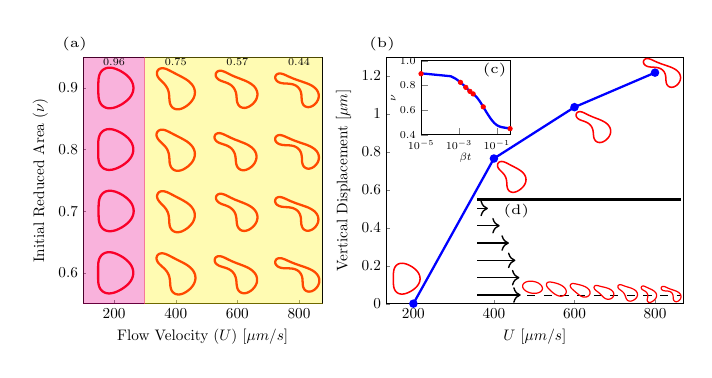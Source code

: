 \begin{tikzpicture}[scale = 0.55]

\pgfmathsetlengthmacro\MajorTickLength{
      \pgfkeysvalueof{/pgfplots/major tick length} * 0.5
    }

\begin{axis}[
  at = {(0.0cm,0.0cm)},
  major tick length=\MajorTickLength,
  compat=newest,
  axis equal image,
  xmin = 2,
  xmax = 33,
  ymin = -2,
  ymax = 30,
  xtick = {6,14,22,30},
  xticklabels = {$200$,$400$,$600$,$800$},
  xlabel = {Flow Velocity ($U$) [$\mu m/s$]},
  ytick = {2,10,18,26},
  yticklabels = {$0.6$,$0.7$,$0.8$,$0.9$},
  ylabel = {Initial Reduced Area ($\nu$)},
  ylabel near ticks,
  xtick pos = left,
  ytick pos = left,
]

% RA = 0.60,flow rate = 200
\addplot[red,line width=1.5pt] coordinates{
(8.464e+00,2.314e+00)
(8.454e+00,2.364e+00)
(8.443e+00,2.415e+00)
(8.429e+00,2.468e+00)
(8.413e+00,2.525e+00)
(8.393e+00,2.585e+00)
(8.37e+00,2.649e+00)
(8.343e+00,2.717e+00)
(8.31e+00,2.79e+00)
(8.271e+00,2.867e+00)
(8.227e+00,2.948e+00)
(8.176e+00,3.032e+00)
(8.117e+00,3.119e+00)
(8.052e+00,3.209e+00)
(7.978e+00,3.3e+00)
(7.897e+00,3.393e+00)
(7.809e+00,3.486e+00)
(7.712e+00,3.579e+00)
(7.608e+00,3.672e+00)
(7.497e+00,3.764e+00)
(7.379e+00,3.855e+00)
(7.254e+00,3.945e+00)
(7.124e+00,4.033e+00)
(6.987e+00,4.119e+00)
(6.845e+00,4.202e+00)
(6.697e+00,4.282e+00)
(6.545e+00,4.359e+00)
(6.388e+00,4.43e+00)
(6.226e+00,4.496e+00)
(6.059e+00,4.555e+00)
(5.889e+00,4.604e+00)
(5.715e+00,4.643e+00)
(5.538e+00,4.668e+00)
(5.359e+00,4.677e+00)
(5.181e+00,4.668e+00)
(5.006e+00,4.639e+00)
(4.838e+00,4.588e+00)
(4.679e+00,4.515e+00)
(4.533e+00,4.423e+00)
(4.403e+00,4.312e+00)
(4.292e+00,4.187e+00)
(4.199e+00,4.051e+00)
(4.123e+00,3.908e+00)
(4.064e+00,3.762e+00)
(4.02e+00,3.615e+00)
(3.988e+00,3.47e+00)
(3.965e+00,3.327e+00)
(3.95e+00,3.189e+00)
(3.94e+00,3.055e+00)
(3.935e+00,2.926e+00)
(3.932e+00,2.803e+00)
(3.931e+00,2.686e+00)
(3.93e+00,2.575e+00)
(3.931e+00,2.47e+00)
(3.932e+00,2.372e+00)
(3.932e+00,2.28e+00)
(3.933e+00,2.193e+00)
(3.933e+00,2.114e+00)
(3.933e+00,2.04e+00)
(3.933e+00,1.971e+00)
(3.933e+00,1.908e+00)
(3.933e+00,1.85e+00)
(3.933e+00,1.795e+00)
(3.932e+00,1.742e+00)
(3.932e+00,1.691e+00)
(3.932e+00,1.64e+00)
(3.931e+00,1.588e+00)
(3.931e+00,1.533e+00)
(3.931e+00,1.475e+00)
(3.93e+00,1.411e+00)
(3.93e+00,1.343e+00)
(3.931e+00,1.269e+00)
(3.932e+00,1.189e+00)
(3.934e+00,1.103e+00)
(3.937e+00,1.011e+00)
(3.943e+00,9.125e-01)
(3.951e+00,8.079e-01)
(3.963e+00,6.976e-01)
(3.98e+00,5.817e-01)
(4.003e+00,4.61e-01)
(4.035e+00,3.364e-01)
(4.077e+00,2.089e-01)
(4.131e+00,8.051e-02)
(4.199e+00,-4.673e-02)
(4.283e+00,-1.7e-01)
(4.383e+00,-2.861e-01)
(4.5e+00,-3.917e-01)
(4.633e+00,-4.834e-01)
(4.78e+00,-5.585e-01)
(4.938e+00,-6.149e-01)
(5.104e+00,-6.519e-01)
(5.276e+00,-6.694e-01)
(5.451e+00,-6.688e-01)
(5.626e+00,-6.515e-01)
(5.801e+00,-6.196e-01)
(5.974e+00,-5.752e-01)
(6.144e+00,-5.203e-01)
(6.311e+00,-4.566e-01)
(6.475e+00,-3.855e-01)
(6.635e+00,-3.084e-01)
(6.791e+00,-2.261e-01)
(6.943e+00,-1.393e-01)
(7.09e+00,-4.86e-02)
(7.232e+00,4.567e-02)
(7.369e+00,1.432e-01)
(7.5e+00,2.438e-01)
(7.623e+00,3.473e-01)
(7.74e+00,4.533e-01)
(7.849e+00,5.616e-01)
(7.949e+00,6.718e-01)
(8.041e+00,7.833e-01)
(8.124e+00,8.956e-01)
(8.197e+00,1.008e+00)
(8.261e+00,1.119e+00)
(8.316e+00,1.229e+00)
(8.363e+00,1.337e+00)
(8.4e+00,1.442e+00)
(8.43e+00,1.542e+00)
(8.453e+00,1.638e+00)
(8.47e+00,1.729e+00)
(8.481e+00,1.814e+00)
(8.488e+00,1.893e+00)
(8.491e+00,1.967e+00)
(8.491e+00,2.036e+00)
(8.489e+00,2.099e+00)
(8.485e+00,2.157e+00)
(8.479e+00,2.212e+00)
(8.472e+00,2.264e+00)
(8.464e+00,2.314e+00)
};

% RA = 0.70,flow rate = 200
\addplot[red,line width=1.5pt] coordinates{
(4.901e+00,7.507e+00)
(4.96e+00,7.485e+00)
(5.02e+00,7.465e+00)
(5.083e+00,7.448e+00)
(5.149e+00,7.433e+00)
(5.219e+00,7.421e+00)
(5.294e+00,7.411e+00)
(5.373e+00,7.405e+00)
(5.457e+00,7.403e+00)
(5.547e+00,7.404e+00)
(5.641e+00,7.411e+00)
(5.74e+00,7.423e+00)
(5.843e+00,7.44e+00)
(5.951e+00,7.463e+00)
(6.063e+00,7.492e+00)
(6.178e+00,7.526e+00)
(6.297e+00,7.567e+00)
(6.418e+00,7.614e+00)
(6.542e+00,7.667e+00)
(6.669e+00,7.725e+00)
(6.797e+00,7.789e+00)
(6.926e+00,7.859e+00)
(7.057e+00,7.935e+00)
(7.188e+00,8.016e+00)
(7.318e+00,8.103e+00)
(7.448e+00,8.196e+00)
(7.577e+00,8.295e+00)
(7.702e+00,8.401e+00)
(7.824e+00,8.514e+00)
(7.942e+00,8.633e+00)
(8.053e+00,8.76e+00)
(8.156e+00,8.894e+00)
(8.25e+00,9.036e+00)
(8.333e+00,9.183e+00)
(8.404e+00,9.337e+00)
(8.461e+00,9.495e+00)
(8.504e+00,9.657e+00)
(8.531e+00,9.821e+00)
(8.543e+00,9.985e+00)
(8.539e+00,1.015e+01)
(8.521e+00,1.03e+01)
(8.489e+00,1.046e+01)
(8.445e+00,1.061e+01)
(8.391e+00,1.075e+01)
(8.328e+00,1.088e+01)
(8.258e+00,1.101e+01)
(8.182e+00,1.112e+01)
(8.103e+00,1.123e+01)
(8.021e+00,1.133e+01)
(7.937e+00,1.143e+01)
(7.854e+00,1.151e+01)
(7.77e+00,1.159e+01)
(7.688e+00,1.167e+01)
(7.608e+00,1.173e+01)
(7.531e+00,1.179e+01)
(7.456e+00,1.185e+01)
(7.383e+00,1.19e+01)
(7.314e+00,1.195e+01)
(7.249e+00,1.2e+01)
(7.186e+00,1.204e+01)
(7.125e+00,1.208e+01)
(7.067e+00,1.211e+01)
(7.011e+00,1.215e+01)
(6.956e+00,1.218e+01)
(6.902e+00,1.221e+01)
(6.847e+00,1.224e+01)
(6.791e+00,1.227e+01)
(6.732e+00,1.23e+01)
(6.672e+00,1.233e+01)
(6.607e+00,1.236e+01)
(6.539e+00,1.239e+01)
(6.465e+00,1.242e+01)
(6.388e+00,1.245e+01)
(6.304e+00,1.248e+01)
(6.215e+00,1.252e+01)
(6.12e+00,1.255e+01)
(6.019e+00,1.257e+01)
(5.912e+00,1.26e+01)
(5.799e+00,1.262e+01)
(5.68e+00,1.264e+01)
(5.555e+00,1.265e+01)
(5.425e+00,1.265e+01)
(5.29e+00,1.264e+01)
(5.153e+00,1.262e+01)
(5.014e+00,1.259e+01)
(4.876e+00,1.254e+01)
(4.741e+00,1.247e+01)
(4.613e+00,1.238e+01)
(4.494e+00,1.228e+01)
(4.386e+00,1.216e+01)
(4.293e+00,1.203e+01)
(4.213e+00,1.189e+01)
(4.149e+00,1.173e+01)
(4.098e+00,1.157e+01)
(4.06e+00,1.141e+01)
(4.033e+00,1.124e+01)
(4.014e+00,1.107e+01)
(4.003e+00,1.091e+01)
(3.996e+00,1.074e+01)
(3.993e+00,1.057e+01)
(3.991e+00,1.04e+01)
(3.991e+00,1.024e+01)
(3.991e+00,1.007e+01)
(3.991e+00,9.908e+00)
(3.991e+00,9.748e+00)
(3.992e+00,9.591e+00)
(3.994e+00,9.437e+00)
(3.997e+00,9.286e+00)
(4.003e+00,9.139e+00)
(4.013e+00,8.996e+00)
(4.027e+00,8.858e+00)
(4.045e+00,8.725e+00)
(4.069e+00,8.597e+00)
(4.099e+00,8.475e+00)
(4.134e+00,8.36e+00)
(4.175e+00,8.252e+00)
(4.221e+00,8.152e+00)
(4.271e+00,8.059e+00)
(4.324e+00,7.975e+00)
(4.38e+00,7.899e+00)
(4.438e+00,7.831e+00)
(4.497e+00,7.77e+00)
(4.556e+00,7.717e+00)
(4.614e+00,7.67e+00)
(4.672e+00,7.629e+00)
(4.73e+00,7.592e+00)
(4.787e+00,7.561e+00)
(4.844e+00,7.532e+00)
(4.901e+00,7.507e+00)
};

% RA = 0.80,flow rate = 200
\addplot[red,line width=1.5pt] coordinates{
(3.94e+00,1.762e+01)
(3.94e+00,1.754e+01)
(3.941e+00,1.747e+01)
(3.941e+00,1.739e+01)
(3.942e+00,1.731e+01)
(3.944e+00,1.723e+01)
(3.946e+00,1.715e+01)
(3.95e+00,1.706e+01)
(3.955e+00,1.697e+01)
(3.962e+00,1.688e+01)
(3.972e+00,1.678e+01)
(3.986e+00,1.668e+01)
(4.004e+00,1.657e+01)
(4.028e+00,1.646e+01)
(4.059e+00,1.635e+01)
(4.098e+00,1.624e+01)
(4.147e+00,1.612e+01)
(4.207e+00,1.601e+01)
(4.279e+00,1.589e+01)
(4.365e+00,1.579e+01)
(4.464e+00,1.569e+01)
(4.576e+00,1.56e+01)
(4.7e+00,1.552e+01)
(4.836e+00,1.546e+01)
(4.981e+00,1.541e+01)
(5.132e+00,1.537e+01)
(5.289e+00,1.536e+01)
(5.448e+00,1.536e+01)
(5.608e+00,1.537e+01)
(5.768e+00,1.539e+01)
(5.927e+00,1.543e+01)
(6.084e+00,1.547e+01)
(6.239e+00,1.553e+01)
(6.391e+00,1.559e+01)
(6.54e+00,1.565e+01)
(6.687e+00,1.573e+01)
(6.83e+00,1.58e+01)
(6.969e+00,1.588e+01)
(7.105e+00,1.596e+01)
(7.236e+00,1.605e+01)
(7.363e+00,1.614e+01)
(7.485e+00,1.623e+01)
(7.601e+00,1.633e+01)
(7.711e+00,1.642e+01)
(7.815e+00,1.652e+01)
(7.912e+00,1.663e+01)
(8.002e+00,1.673e+01)
(8.084e+00,1.683e+01)
(8.158e+00,1.694e+01)
(8.225e+00,1.705e+01)
(8.283e+00,1.715e+01)
(8.334e+00,1.726e+01)
(8.376e+00,1.736e+01)
(8.412e+00,1.746e+01)
(8.44e+00,1.756e+01)
(8.463e+00,1.766e+01)
(8.479e+00,1.775e+01)
(8.49e+00,1.784e+01)
(8.496e+00,1.793e+01)
(8.497e+00,1.801e+01)
(8.495e+00,1.809e+01)
(8.49e+00,1.817e+01)
(8.481e+00,1.824e+01)
(8.469e+00,1.832e+01)
(8.454e+00,1.839e+01)
(8.437e+00,1.846e+01)
(8.416e+00,1.853e+01)
(8.392e+00,1.86e+01)
(8.365e+00,1.868e+01)
(8.334e+00,1.875e+01)
(8.298e+00,1.883e+01)
(8.258e+00,1.89e+01)
(8.212e+00,1.898e+01)
(8.162e+00,1.906e+01)
(8.106e+00,1.914e+01)
(8.044e+00,1.923e+01)
(7.976e+00,1.931e+01)
(7.902e+00,1.939e+01)
(7.821e+00,1.948e+01)
(7.735e+00,1.956e+01)
(7.642e+00,1.964e+01)
(7.543e+00,1.973e+01)
(7.439e+00,1.981e+01)
(7.329e+00,1.989e+01)
(7.214e+00,1.997e+01)
(7.093e+00,2.005e+01)
(6.968e+00,2.013e+01)
(6.838e+00,2.02e+01)
(6.703e+00,2.027e+01)
(6.564e+00,2.034e+01)
(6.42e+00,2.041e+01)
(6.273e+00,2.047e+01)
(6.122e+00,2.052e+01)
(5.967e+00,2.057e+01)
(5.809e+00,2.061e+01)
(5.648e+00,2.063e+01)
(5.485e+00,2.065e+01)
(5.321e+00,2.065e+01)
(5.158e+00,2.064e+01)
(4.999e+00,2.061e+01)
(4.845e+00,2.055e+01)
(4.699e+00,2.049e+01)
(4.565e+00,2.04e+01)
(4.444e+00,2.03e+01)
(4.338e+00,2.019e+01)
(4.247e+00,2.007e+01)
(4.172e+00,1.994e+01)
(4.111e+00,1.98e+01)
(4.062e+00,1.967e+01)
(4.025e+00,1.953e+01)
(3.997e+00,1.94e+01)
(3.977e+00,1.927e+01)
(3.963e+00,1.914e+01)
(3.954e+00,1.901e+01)
(3.947e+00,1.889e+01)
(3.944e+00,1.878e+01)
(3.942e+00,1.866e+01)
(3.941e+00,1.856e+01)
(3.94e+00,1.845e+01)
(3.94e+00,1.835e+01)
(3.941e+00,1.826e+01)
(3.941e+00,1.817e+01)
(3.941e+00,1.808e+01)
(3.941e+00,1.8e+01)
(3.941e+00,1.792e+01)
(3.941e+00,1.784e+01)
(3.941e+00,1.776e+01)
(3.94e+00,1.769e+01)
(3.94e+00,1.762e+01)
};

% RA = 0.90,flow rate = 200
\addplot[red,line width=1.5pt] coordinates{
(3.991e+00,2.717e+01)
(3.982e+00,2.708e+01)
(3.975e+00,2.699e+01)
(3.969e+00,2.69e+01)
(3.965e+00,2.681e+01)
(3.962e+00,2.671e+01)
(3.96e+00,2.662e+01)
(3.959e+00,2.652e+01)
(3.958e+00,2.642e+01)
(3.958e+00,2.632e+01)
(3.958e+00,2.621e+01)
(3.958e+00,2.611e+01)
(3.958e+00,2.599e+01)
(3.958e+00,2.588e+01)
(3.958e+00,2.576e+01)
(3.958e+00,2.564e+01)
(3.959e+00,2.552e+01)
(3.96e+00,2.539e+01)
(3.962e+00,2.526e+01)
(3.967e+00,2.513e+01)
(3.974e+00,2.5e+01)
(3.986e+00,2.486e+01)
(4.002e+00,2.473e+01)
(4.026e+00,2.459e+01)
(4.057e+00,2.445e+01)
(4.099e+00,2.431e+01)
(4.152e+00,2.417e+01)
(4.217e+00,2.404e+01)
(4.296e+00,2.391e+01)
(4.389e+00,2.38e+01)
(4.495e+00,2.369e+01)
(4.614e+00,2.36e+01)
(4.743e+00,2.352e+01)
(4.881e+00,2.345e+01)
(5.024e+00,2.341e+01)
(5.172e+00,2.337e+01)
(5.321e+00,2.336e+01)
(5.47e+00,2.336e+01)
(5.618e+00,2.337e+01)
(5.763e+00,2.339e+01)
(5.905e+00,2.341e+01)
(6.043e+00,2.345e+01)
(6.178e+00,2.349e+01)
(6.309e+00,2.354e+01)
(6.436e+00,2.359e+01)
(6.558e+00,2.365e+01)
(6.677e+00,2.37e+01)
(6.792e+00,2.376e+01)
(6.902e+00,2.382e+01)
(7.008e+00,2.388e+01)
(7.111e+00,2.395e+01)
(7.209e+00,2.401e+01)
(7.303e+00,2.408e+01)
(7.394e+00,2.414e+01)
(7.48e+00,2.421e+01)
(7.562e+00,2.427e+01)
(7.641e+00,2.434e+01)
(7.715e+00,2.44e+01)
(7.787e+00,2.447e+01)
(7.854e+00,2.454e+01)
(7.919e+00,2.46e+01)
(7.98e+00,2.467e+01)
(8.038e+00,2.474e+01)
(8.094e+00,2.481e+01)
(8.146e+00,2.489e+01)
(8.196e+00,2.496e+01)
(8.243e+00,2.504e+01)
(8.287e+00,2.512e+01)
(8.329e+00,2.52e+01)
(8.367e+00,2.529e+01)
(8.402e+00,2.537e+01)
(8.433e+00,2.547e+01)
(8.46e+00,2.556e+01)
(8.481e+00,2.566e+01)
(8.498e+00,2.577e+01)
(8.508e+00,2.587e+01)
(8.512e+00,2.599e+01)
(8.509e+00,2.61e+01)
(8.497e+00,2.622e+01)
(8.478e+00,2.633e+01)
(8.45e+00,2.645e+01)
(8.413e+00,2.657e+01)
(8.367e+00,2.669e+01)
(8.312e+00,2.681e+01)
(8.248e+00,2.693e+01)
(8.176e+00,2.705e+01)
(8.096e+00,2.716e+01)
(8.008e+00,2.727e+01)
(7.914e+00,2.738e+01)
(7.813e+00,2.748e+01)
(7.707e+00,2.758e+01)
(7.595e+00,2.768e+01)
(7.479e+00,2.777e+01)
(7.359e+00,2.787e+01)
(7.235e+00,2.795e+01)
(7.108e+00,2.803e+01)
(6.979e+00,2.811e+01)
(6.847e+00,2.819e+01)
(6.713e+00,2.826e+01)
(6.578e+00,2.832e+01)
(6.441e+00,2.838e+01)
(6.303e+00,2.844e+01)
(6.163e+00,2.849e+01)
(6.023e+00,2.853e+01)
(5.883e+00,2.857e+01)
(5.742e+00,2.86e+01)
(5.603e+00,2.861e+01)
(5.464e+00,2.862e+01)
(5.327e+00,2.862e+01)
(5.194e+00,2.861e+01)
(5.065e+00,2.858e+01)
(4.941e+00,2.855e+01)
(4.824e+00,2.85e+01)
(4.714e+00,2.845e+01)
(4.612e+00,2.838e+01)
(4.52e+00,2.831e+01)
(4.436e+00,2.823e+01)
(4.362e+00,2.815e+01)
(4.296e+00,2.807e+01)
(4.239e+00,2.798e+01)
(4.19e+00,2.789e+01)
(4.147e+00,2.78e+01)
(4.112e+00,2.771e+01)
(4.081e+00,2.762e+01)
(4.056e+00,2.753e+01)
(4.035e+00,2.744e+01)
(4.017e+00,2.735e+01)
(4.003e+00,2.726e+01)
(3.991e+00,2.717e+01)
};

% RA = 0.60,flow rate = 400
\addplot[red,line width=1.5pt] coordinates{
(1.163e+01,4.262e+00)
(1.16e+01,4.22e+00)
(1.158e+01,4.173e+00)
(1.156e+01,4.122e+00)
(1.154e+01,4.066e+00)
(1.152e+01,4.005e+00)
(1.151e+01,3.936e+00)
(1.151e+01,3.862e+00)
(1.152e+01,3.782e+00)
(1.154e+01,3.697e+00)
(1.157e+01,3.608e+00)
(1.161e+01,3.517e+00)
(1.166e+01,3.425e+00)
(1.172e+01,3.332e+00)
(1.179e+01,3.239e+00)
(1.188e+01,3.147e+00)
(1.197e+01,3.056e+00)
(1.207e+01,2.964e+00)
(1.217e+01,2.87e+00)
(1.228e+01,2.774e+00)
(1.239e+01,2.674e+00)
(1.25e+01,2.568e+00)
(1.262e+01,2.455e+00)
(1.272e+01,2.333e+00)
(1.283e+01,2.203e+00)
(1.292e+01,2.062e+00)
(1.3e+01,1.913e+00)
(1.308e+01,1.755e+00)
(1.314e+01,1.59e+00)
(1.319e+01,1.419e+00)
(1.322e+01,1.243e+00)
(1.325e+01,1.065e+00)
(1.326e+01,8.862e-01)
(1.328e+01,7.066e-01)
(1.329e+01,5.272e-01)
(1.33e+01,3.49e-01)
(1.333e+01,1.73e-01)
(1.337e+01,1.02e-03)
(1.342e+01,-1.641e-01)
(1.349e+01,-3.183e-01)
(1.359e+01,-4.569e-01)
(1.371e+01,-5.752e-01)
(1.384e+01,-6.697e-01)
(1.398e+01,-7.388e-01)
(1.413e+01,-7.829e-01)
(1.428e+01,-8.042e-01)
(1.442e+01,-8.06e-01)
(1.456e+01,-7.92e-01)
(1.47e+01,-7.657e-01)
(1.482e+01,-7.302e-01)
(1.494e+01,-6.883e-01)
(1.505e+01,-6.419e-01)
(1.515e+01,-5.929e-01)
(1.524e+01,-5.427e-01)
(1.532e+01,-4.923e-01)
(1.54e+01,-4.424e-01)
(1.548e+01,-3.939e-01)
(1.554e+01,-3.471e-01)
(1.56e+01,-3.023e-01)
(1.565e+01,-2.598e-01)
(1.57e+01,-2.195e-01)
(1.575e+01,-1.812e-01)
(1.579e+01,-1.446e-01)
(1.583e+01,-1.091e-01)
(1.587e+01,-7.386e-02)
(1.59e+01,-3.804e-02)
(1.594e+01,-6.148e-04)
(1.598e+01,3.938e-02)
(1.602e+01,8.287e-02)
(1.606e+01,1.306e-01)
(1.61e+01,1.834e-01)
(1.615e+01,2.418e-01)
(1.62e+01,3.064e-01)
(1.625e+01,3.778e-01)
(1.63e+01,4.564e-01)
(1.635e+01,5.426e-01)
(1.639e+01,6.368e-01)
(1.644e+01,7.392e-01)
(1.648e+01,8.499e-01)
(1.651e+01,9.689e-01)
(1.654e+01,1.096e+00)
(1.656e+01,1.23e+00)
(1.656e+01,1.37e+00)
(1.655e+01,1.515e+00)
(1.653e+01,1.664e+00)
(1.649e+01,1.813e+00)
(1.643e+01,1.962e+00)
(1.636e+01,2.108e+00)
(1.628e+01,2.251e+00)
(1.618e+01,2.387e+00)
(1.607e+01,2.518e+00)
(1.595e+01,2.641e+00)
(1.581e+01,2.758e+00)
(1.567e+01,2.868e+00)
(1.553e+01,2.971e+00)
(1.538e+01,3.069e+00)
(1.522e+01,3.162e+00)
(1.507e+01,3.251e+00)
(1.491e+01,3.336e+00)
(1.475e+01,3.418e+00)
(1.459e+01,3.498e+00)
(1.443e+01,3.577e+00)
(1.428e+01,3.655e+00)
(1.412e+01,3.732e+00)
(1.397e+01,3.808e+00)
(1.383e+01,3.884e+00)
(1.368e+01,3.959e+00)
(1.354e+01,4.032e+00)
(1.34e+01,4.104e+00)
(1.327e+01,4.174e+00)
(1.314e+01,4.24e+00)
(1.302e+01,4.302e+00)
(1.289e+01,4.359e+00)
(1.277e+01,4.409e+00)
(1.266e+01,4.452e+00)
(1.254e+01,4.487e+00)
(1.244e+01,4.512e+00)
(1.233e+01,4.528e+00)
(1.223e+01,4.534e+00)
(1.214e+01,4.531e+00)
(1.205e+01,4.519e+00)
(1.198e+01,4.5e+00)
(1.19e+01,4.475e+00)
(1.184e+01,4.446e+00)
(1.179e+01,4.413e+00)
(1.174e+01,4.378e+00)
(1.17e+01,4.341e+00)
(1.166e+01,4.303e+00)
(1.163e+01,4.262e+00)
};

% RA = 0.70,flow rate = 400
\addplot[red,line width=1.5pt] coordinates{
(1.328e+01,7.931e+00)
(1.331e+01,7.873e+00)
(1.333e+01,7.815e+00)
(1.337e+01,7.757e+00)
(1.34e+01,7.699e+00)
(1.344e+01,7.641e+00)
(1.349e+01,7.583e+00)
(1.355e+01,7.526e+00)
(1.361e+01,7.471e+00)
(1.369e+01,7.42e+00)
(1.377e+01,7.373e+00)
(1.386e+01,7.334e+00)
(1.396e+01,7.303e+00)
(1.407e+01,7.282e+00)
(1.419e+01,7.271e+00)
(1.431e+01,7.273e+00)
(1.444e+01,7.287e+00)
(1.456e+01,7.312e+00)
(1.47e+01,7.349e+00)
(1.483e+01,7.397e+00)
(1.496e+01,7.456e+00)
(1.509e+01,7.523e+00)
(1.522e+01,7.6e+00)
(1.535e+01,7.684e+00)
(1.548e+01,7.777e+00)
(1.561e+01,7.877e+00)
(1.573e+01,7.985e+00)
(1.585e+01,8.1e+00)
(1.596e+01,8.222e+00)
(1.607e+01,8.353e+00)
(1.617e+01,8.491e+00)
(1.626e+01,8.636e+00)
(1.633e+01,8.789e+00)
(1.639e+01,8.948e+00)
(1.644e+01,9.112e+00)
(1.647e+01,9.279e+00)
(1.648e+01,9.447e+00)
(1.647e+01,9.614e+00)
(1.645e+01,9.778e+00)
(1.641e+01,9.936e+00)
(1.635e+01,1.009e+01)
(1.628e+01,1.023e+01)
(1.62e+01,1.036e+01)
(1.611e+01,1.049e+01)
(1.602e+01,1.06e+01)
(1.592e+01,1.071e+01)
(1.582e+01,1.08e+01)
(1.572e+01,1.089e+01)
(1.562e+01,1.097e+01)
(1.551e+01,1.105e+01)
(1.542e+01,1.112e+01)
(1.532e+01,1.118e+01)
(1.522e+01,1.124e+01)
(1.513e+01,1.129e+01)
(1.505e+01,1.135e+01)
(1.496e+01,1.139e+01)
(1.488e+01,1.144e+01)
(1.481e+01,1.148e+01)
(1.474e+01,1.151e+01)
(1.467e+01,1.155e+01)
(1.461e+01,1.158e+01)
(1.455e+01,1.162e+01)
(1.449e+01,1.165e+01)
(1.443e+01,1.168e+01)
(1.438e+01,1.171e+01)
(1.432e+01,1.173e+01)
(1.427e+01,1.176e+01)
(1.421e+01,1.179e+01)
(1.415e+01,1.183e+01)
(1.408e+01,1.186e+01)
(1.401e+01,1.189e+01)
(1.394e+01,1.193e+01)
(1.387e+01,1.197e+01)
(1.379e+01,1.201e+01)
(1.371e+01,1.206e+01)
(1.362e+01,1.21e+01)
(1.352e+01,1.215e+01)
(1.343e+01,1.22e+01)
(1.332e+01,1.226e+01)
(1.321e+01,1.231e+01)
(1.31e+01,1.237e+01)
(1.298e+01,1.242e+01)
(1.286e+01,1.248e+01)
(1.272e+01,1.252e+01)
(1.259e+01,1.256e+01)
(1.244e+01,1.259e+01)
(1.229e+01,1.26e+01)
(1.214e+01,1.259e+01)
(1.198e+01,1.254e+01)
(1.184e+01,1.246e+01)
(1.173e+01,1.235e+01)
(1.164e+01,1.221e+01)
(1.159e+01,1.205e+01)
(1.158e+01,1.188e+01)
(1.161e+01,1.172e+01)
(1.167e+01,1.156e+01)
(1.176e+01,1.141e+01)
(1.186e+01,1.127e+01)
(1.197e+01,1.114e+01)
(1.208e+01,1.102e+01)
(1.22e+01,1.09e+01)
(1.232e+01,1.078e+01)
(1.244e+01,1.066e+01)
(1.254e+01,1.054e+01)
(1.264e+01,1.041e+01)
(1.274e+01,1.028e+01)
(1.282e+01,1.015e+01)
(1.289e+01,1.002e+01)
(1.296e+01,9.884e+00)
(1.301e+01,9.75e+00)
(1.305e+01,9.616e+00)
(1.308e+01,9.484e+00)
(1.31e+01,9.355e+00)
(1.312e+01,9.23e+00)
(1.313e+01,9.109e+00)
(1.314e+01,8.993e+00)
(1.315e+01,8.883e+00)
(1.315e+01,8.777e+00)
(1.316e+01,8.677e+00)
(1.317e+01,8.582e+00)
(1.317e+01,8.492e+00)
(1.318e+01,8.407e+00)
(1.319e+01,8.328e+00)
(1.32e+01,8.253e+00)
(1.321e+01,8.182e+00)
(1.323e+01,8.115e+00)
(1.324e+01,8.051e+00)
(1.326e+01,7.99e+00)
(1.328e+01,7.931e+00)
};

% RA = 0.80,flow rate = 400
\addplot[red,line width=1.5pt] coordinates{
(1.456e+01,1.955e+01)
(1.45e+01,1.958e+01)
(1.443e+01,1.962e+01)
(1.436e+01,1.965e+01)
(1.429e+01,1.969e+01)
(1.422e+01,1.973e+01)
(1.415e+01,1.976e+01)
(1.407e+01,1.98e+01)
(1.399e+01,1.985e+01)
(1.39e+01,1.989e+01)
(1.381e+01,1.994e+01)
(1.372e+01,1.998e+01)
(1.363e+01,2.003e+01)
(1.353e+01,2.009e+01)
(1.342e+01,2.014e+01)
(1.331e+01,2.02e+01)
(1.32e+01,2.026e+01)
(1.309e+01,2.031e+01)
(1.296e+01,2.037e+01)
(1.284e+01,2.043e+01)
(1.271e+01,2.048e+01)
(1.257e+01,2.053e+01)
(1.243e+01,2.056e+01)
(1.228e+01,2.058e+01)
(1.212e+01,2.058e+01)
(1.197e+01,2.054e+01)
(1.182e+01,2.048e+01)
(1.17e+01,2.039e+01)
(1.16e+01,2.026e+01)
(1.153e+01,2.011e+01)
(1.151e+01,1.995e+01)
(1.152e+01,1.978e+01)
(1.157e+01,1.963e+01)
(1.164e+01,1.948e+01)
(1.173e+01,1.934e+01)
(1.183e+01,1.921e+01)
(1.194e+01,1.909e+01)
(1.206e+01,1.898e+01)
(1.218e+01,1.887e+01)
(1.229e+01,1.876e+01)
(1.24e+01,1.865e+01)
(1.251e+01,1.854e+01)
(1.261e+01,1.843e+01)
(1.27e+01,1.831e+01)
(1.279e+01,1.82e+01)
(1.286e+01,1.808e+01)
(1.293e+01,1.795e+01)
(1.298e+01,1.783e+01)
(1.303e+01,1.771e+01)
(1.306e+01,1.759e+01)
(1.31e+01,1.747e+01)
(1.312e+01,1.736e+01)
(1.314e+01,1.725e+01)
(1.315e+01,1.714e+01)
(1.316e+01,1.704e+01)
(1.317e+01,1.694e+01)
(1.318e+01,1.684e+01)
(1.318e+01,1.675e+01)
(1.319e+01,1.666e+01)
(1.319e+01,1.658e+01)
(1.32e+01,1.65e+01)
(1.321e+01,1.642e+01)
(1.321e+01,1.634e+01)
(1.322e+01,1.627e+01)
(1.323e+01,1.619e+01)
(1.325e+01,1.612e+01)
(1.327e+01,1.605e+01)
(1.329e+01,1.598e+01)
(1.332e+01,1.59e+01)
(1.335e+01,1.583e+01)
(1.339e+01,1.575e+01)
(1.343e+01,1.568e+01)
(1.349e+01,1.56e+01)
(1.355e+01,1.553e+01)
(1.362e+01,1.546e+01)
(1.371e+01,1.54e+01)
(1.38e+01,1.535e+01)
(1.39e+01,1.53e+01)
(1.401e+01,1.527e+01)
(1.413e+01,1.525e+01)
(1.426e+01,1.524e+01)
(1.439e+01,1.525e+01)
(1.452e+01,1.527e+01)
(1.466e+01,1.53e+01)
(1.479e+01,1.534e+01)
(1.493e+01,1.54e+01)
(1.506e+01,1.546e+01)
(1.519e+01,1.554e+01)
(1.532e+01,1.562e+01)
(1.545e+01,1.571e+01)
(1.558e+01,1.58e+01)
(1.57e+01,1.591e+01)
(1.582e+01,1.602e+01)
(1.593e+01,1.614e+01)
(1.604e+01,1.626e+01)
(1.614e+01,1.639e+01)
(1.623e+01,1.653e+01)
(1.631e+01,1.667e+01)
(1.637e+01,1.683e+01)
(1.642e+01,1.698e+01)
(1.646e+01,1.714e+01)
(1.648e+01,1.73e+01)
(1.649e+01,1.746e+01)
(1.647e+01,1.762e+01)
(1.645e+01,1.777e+01)
(1.64e+01,1.792e+01)
(1.635e+01,1.806e+01)
(1.628e+01,1.819e+01)
(1.621e+01,1.832e+01)
(1.612e+01,1.843e+01)
(1.604e+01,1.854e+01)
(1.595e+01,1.864e+01)
(1.585e+01,1.873e+01)
(1.576e+01,1.881e+01)
(1.566e+01,1.889e+01)
(1.557e+01,1.896e+01)
(1.548e+01,1.903e+01)
(1.539e+01,1.909e+01)
(1.53e+01,1.914e+01)
(1.522e+01,1.919e+01)
(1.513e+01,1.924e+01)
(1.506e+01,1.929e+01)
(1.498e+01,1.933e+01)
(1.49e+01,1.937e+01)
(1.483e+01,1.941e+01)
(1.476e+01,1.945e+01)
(1.47e+01,1.948e+01)
(1.463e+01,1.952e+01)
(1.456e+01,1.955e+01)
};

% RA = 0.90,flow rate = 400
\addplot[red,line width=1.5pt] coordinates{
(1.17e+01,2.83e+01)
(1.165e+01,2.823e+01)
(1.161e+01,2.814e+01)
(1.158e+01,2.806e+01)
(1.156e+01,2.797e+01)
(1.156e+01,2.787e+01)
(1.157e+01,2.778e+01)
(1.159e+01,2.768e+01)
(1.162e+01,2.758e+01)
(1.166e+01,2.749e+01)
(1.171e+01,2.74e+01)
(1.177e+01,2.731e+01)
(1.184e+01,2.722e+01)
(1.192e+01,2.713e+01)
(1.2e+01,2.704e+01)
(1.208e+01,2.696e+01)
(1.217e+01,2.687e+01)
(1.226e+01,2.678e+01)
(1.235e+01,2.669e+01)
(1.245e+01,2.66e+01)
(1.254e+01,2.65e+01)
(1.263e+01,2.639e+01)
(1.271e+01,2.628e+01)
(1.279e+01,2.616e+01)
(1.287e+01,2.604e+01)
(1.293e+01,2.591e+01)
(1.299e+01,2.577e+01)
(1.304e+01,2.563e+01)
(1.308e+01,2.549e+01)
(1.311e+01,2.534e+01)
(1.313e+01,2.519e+01)
(1.315e+01,2.504e+01)
(1.316e+01,2.489e+01)
(1.317e+01,2.473e+01)
(1.318e+01,2.458e+01)
(1.319e+01,2.443e+01)
(1.321e+01,2.428e+01)
(1.323e+01,2.413e+01)
(1.327e+01,2.399e+01)
(1.331e+01,2.385e+01)
(1.338e+01,2.372e+01)
(1.346e+01,2.36e+01)
(1.355e+01,2.349e+01)
(1.366e+01,2.34e+01)
(1.378e+01,2.333e+01)
(1.39e+01,2.328e+01)
(1.403e+01,2.324e+01)
(1.416e+01,2.322e+01)
(1.428e+01,2.322e+01)
(1.441e+01,2.323e+01)
(1.453e+01,2.325e+01)
(1.464e+01,2.327e+01)
(1.475e+01,2.331e+01)
(1.486e+01,2.335e+01)
(1.496e+01,2.339e+01)
(1.505e+01,2.344e+01)
(1.514e+01,2.349e+01)
(1.523e+01,2.354e+01)
(1.531e+01,2.359e+01)
(1.539e+01,2.365e+01)
(1.547e+01,2.37e+01)
(1.554e+01,2.376e+01)
(1.561e+01,2.381e+01)
(1.568e+01,2.387e+01)
(1.575e+01,2.393e+01)
(1.581e+01,2.4e+01)
(1.588e+01,2.406e+01)
(1.594e+01,2.413e+01)
(1.6e+01,2.42e+01)
(1.606e+01,2.427e+01)
(1.612e+01,2.435e+01)
(1.617e+01,2.443e+01)
(1.623e+01,2.451e+01)
(1.628e+01,2.46e+01)
(1.633e+01,2.47e+01)
(1.637e+01,2.48e+01)
(1.641e+01,2.49e+01)
(1.644e+01,2.501e+01)
(1.647e+01,2.513e+01)
(1.648e+01,2.525e+01)
(1.649e+01,2.537e+01)
(1.649e+01,2.55e+01)
(1.647e+01,2.563e+01)
(1.645e+01,2.576e+01)
(1.641e+01,2.589e+01)
(1.637e+01,2.602e+01)
(1.631e+01,2.614e+01)
(1.623e+01,2.627e+01)
(1.615e+01,2.639e+01)
(1.606e+01,2.65e+01)
(1.596e+01,2.661e+01)
(1.586e+01,2.671e+01)
(1.575e+01,2.681e+01)
(1.563e+01,2.691e+01)
(1.55e+01,2.7e+01)
(1.538e+01,2.708e+01)
(1.525e+01,2.717e+01)
(1.512e+01,2.724e+01)
(1.499e+01,2.732e+01)
(1.485e+01,2.739e+01)
(1.472e+01,2.747e+01)
(1.459e+01,2.753e+01)
(1.446e+01,2.76e+01)
(1.432e+01,2.767e+01)
(1.419e+01,2.774e+01)
(1.407e+01,2.78e+01)
(1.394e+01,2.787e+01)
(1.382e+01,2.793e+01)
(1.369e+01,2.8e+01)
(1.357e+01,2.806e+01)
(1.346e+01,2.812e+01)
(1.334e+01,2.818e+01)
(1.323e+01,2.824e+01)
(1.312e+01,2.83e+01)
(1.301e+01,2.835e+01)
(1.29e+01,2.84e+01)
(1.28e+01,2.844e+01)
(1.269e+01,2.848e+01)
(1.258e+01,2.851e+01)
(1.248e+01,2.853e+01)
(1.238e+01,2.855e+01)
(1.228e+01,2.855e+01)
(1.218e+01,2.855e+01)
(1.209e+01,2.853e+01)
(1.2e+01,2.851e+01)
(1.191e+01,2.847e+01)
(1.183e+01,2.842e+01)
(1.176e+01,2.837e+01)
(1.17e+01,2.83e+01)
};

% RA = 0.60,flow rate = 600
\addplot[red,line width=1.5pt] coordinates{
(1.961e+01,2.937e+00)
(1.965e+01,2.916e+00)
(1.97e+01,2.895e+00)
(1.975e+01,2.874e+00)
(1.981e+01,2.853e+00)
(1.987e+01,2.832e+00)
(1.993e+01,2.81e+00)
(2.001e+01,2.788e+00)
(2.008e+01,2.764e+00)
(2.017e+01,2.74e+00)
(2.025e+01,2.713e+00)
(2.035e+01,2.685e+00)
(2.045e+01,2.653e+00)
(2.055e+01,2.617e+00)
(2.067e+01,2.576e+00)
(2.078e+01,2.528e+00)
(2.09e+01,2.472e+00)
(2.102e+01,2.407e+00)
(2.113e+01,2.331e+00)
(2.125e+01,2.243e+00)
(2.136e+01,2.142e+00)
(2.146e+01,2.027e+00)
(2.156e+01,1.9e+00)
(2.164e+01,1.761e+00)
(2.171e+01,1.611e+00)
(2.177e+01,1.453e+00)
(2.182e+01,1.287e+00)
(2.185e+01,1.116e+00)
(2.187e+01,9.411e-01)
(2.189e+01,7.641e-01)
(2.19e+01,5.858e-01)
(2.192e+01,4.069e-01)
(2.195e+01,2.288e-01)
(2.199e+01,5.374e-02)
(2.205e+01,-1.144e-01)
(2.214e+01,-2.697e-01)
(2.225e+01,-4.051e-01)
(2.239e+01,-5.137e-01)
(2.255e+01,-5.909e-01)
(2.271e+01,-6.352e-01)
(2.288e+01,-6.486e-01)
(2.304e+01,-6.353e-01)
(2.32e+01,-6.002e-01)
(2.335e+01,-5.482e-01)
(2.349e+01,-4.835e-01)
(2.362e+01,-4.094e-01)
(2.375e+01,-3.285e-01)
(2.386e+01,-2.429e-01)
(2.396e+01,-1.54e-01)
(2.405e+01,-6.319e-02)
(2.413e+01,2.848e-02)
(2.421e+01,1.201e-01)
(2.427e+01,2.107e-01)
(2.433e+01,2.996e-01)
(2.438e+01,3.86e-01)
(2.442e+01,4.693e-01)
(2.446e+01,5.489e-01)
(2.448e+01,6.243e-01)
(2.451e+01,6.953e-01)
(2.452e+01,7.618e-01)
(2.454e+01,8.239e-01)
(2.455e+01,8.82e-01)
(2.455e+01,9.369e-01)
(2.456e+01,9.893e-01)
(2.456e+01,1.04e+00)
(2.456e+01,1.092e+00)
(2.456e+01,1.145e+00)
(2.456e+01,1.2e+00)
(2.455e+01,1.258e+00)
(2.454e+01,1.321e+00)
(2.453e+01,1.389e+00)
(2.451e+01,1.461e+00)
(2.449e+01,1.538e+00)
(2.446e+01,1.619e+00)
(2.442e+01,1.704e+00)
(2.437e+01,1.792e+00)
(2.432e+01,1.881e+00)
(2.425e+01,1.972e+00)
(2.418e+01,2.064e+00)
(2.409e+01,2.154e+00)
(2.4e+01,2.243e+00)
(2.39e+01,2.33e+00)
(2.378e+01,2.414e+00)
(2.366e+01,2.495e+00)
(2.354e+01,2.573e+00)
(2.34e+01,2.648e+00)
(2.326e+01,2.719e+00)
(2.311e+01,2.788e+00)
(2.296e+01,2.854e+00)
(2.28e+01,2.918e+00)
(2.264e+01,2.981e+00)
(2.248e+01,3.043e+00)
(2.232e+01,3.105e+00)
(2.215e+01,3.167e+00)
(2.198e+01,3.229e+00)
(2.181e+01,3.294e+00)
(2.165e+01,3.36e+00)
(2.148e+01,3.428e+00)
(2.131e+01,3.499e+00)
(2.115e+01,3.573e+00)
(2.099e+01,3.648e+00)
(2.083e+01,3.725e+00)
(2.068e+01,3.803e+00)
(2.052e+01,3.88e+00)
(2.037e+01,3.954e+00)
(2.022e+01,4.023e+00)
(2.007e+01,4.082e+00)
(1.992e+01,4.129e+00)
(1.976e+01,4.158e+00)
(1.962e+01,4.164e+00)
(1.947e+01,4.144e+00)
(1.934e+01,4.095e+00)
(1.923e+01,4.02e+00)
(1.914e+01,3.923e+00)
(1.909e+01,3.813e+00)
(1.906e+01,3.699e+00)
(1.906e+01,3.587e+00)
(1.908e+01,3.483e+00)
(1.911e+01,3.39e+00)
(1.915e+01,3.308e+00)
(1.921e+01,3.238e+00)
(1.926e+01,3.178e+00)
(1.931e+01,3.127e+00)
(1.937e+01,3.083e+00)
(1.942e+01,3.046e+00)
(1.947e+01,3.013e+00)
(1.952e+01,2.985e+00)
(1.956e+01,2.96e+00)
(1.961e+01,2.937e+00)
};

% RA = 0.70,flow rate = 600
\addplot[red,line width=1.5pt] coordinates{
(2.109e+01,1.178e+01)
(2.103e+01,1.181e+01)
(2.098e+01,1.184e+01)
(2.092e+01,1.187e+01)
(2.086e+01,1.19e+01)
(2.079e+01,1.193e+01)
(2.072e+01,1.196e+01)
(2.065e+01,1.2e+01)
(2.058e+01,1.204e+01)
(2.05e+01,1.208e+01)
(2.041e+01,1.212e+01)
(2.031e+01,1.215e+01)
(2.022e+01,1.219e+01)
(2.011e+01,1.222e+01)
(2.0e+01,1.225e+01)
(1.988e+01,1.226e+01)
(1.975e+01,1.226e+01)
(1.962e+01,1.224e+01)
(1.95e+01,1.219e+01)
(1.938e+01,1.211e+01)
(1.929e+01,1.2e+01)
(1.924e+01,1.186e+01)
(1.922e+01,1.171e+01)
(1.925e+01,1.156e+01)
(1.932e+01,1.141e+01)
(1.942e+01,1.129e+01)
(1.954e+01,1.117e+01)
(1.967e+01,1.108e+01)
(1.982e+01,1.1e+01)
(1.997e+01,1.093e+01)
(2.013e+01,1.087e+01)
(2.029e+01,1.082e+01)
(2.046e+01,1.076e+01)
(2.061e+01,1.07e+01)
(2.077e+01,1.063e+01)
(2.092e+01,1.056e+01)
(2.107e+01,1.047e+01)
(2.12e+01,1.037e+01)
(2.133e+01,1.027e+01)
(2.144e+01,1.015e+01)
(2.154e+01,1.002e+01)
(2.163e+01,9.888e+00)
(2.17e+01,9.751e+00)
(2.176e+01,9.61e+00)
(2.18e+01,9.469e+00)
(2.183e+01,9.328e+00)
(2.186e+01,9.19e+00)
(2.188e+01,9.056e+00)
(2.189e+01,8.925e+00)
(2.19e+01,8.8e+00)
(2.191e+01,8.679e+00)
(2.192e+01,8.563e+00)
(2.193e+01,8.453e+00)
(2.195e+01,8.348e+00)
(2.197e+01,8.25e+00)
(2.199e+01,8.158e+00)
(2.202e+01,8.072e+00)
(2.205e+01,7.993e+00)
(2.209e+01,7.921e+00)
(2.213e+01,7.856e+00)
(2.217e+01,7.797e+00)
(2.221e+01,7.743e+00)
(2.226e+01,7.695e+00)
(2.23e+01,7.652e+00)
(2.235e+01,7.613e+00)
(2.24e+01,7.577e+00)
(2.246e+01,7.545e+00)
(2.252e+01,7.517e+00)
(2.258e+01,7.492e+00)
(2.265e+01,7.471e+00)
(2.272e+01,7.456e+00)
(2.28e+01,7.446e+00)
(2.289e+01,7.442e+00)
(2.298e+01,7.446e+00)
(2.307e+01,7.457e+00)
(2.317e+01,7.478e+00)
(2.327e+01,7.507e+00)
(2.338e+01,7.545e+00)
(2.348e+01,7.593e+00)
(2.359e+01,7.649e+00)
(2.37e+01,7.715e+00)
(2.381e+01,7.79e+00)
(2.391e+01,7.874e+00)
(2.402e+01,7.967e+00)
(2.412e+01,8.07e+00)
(2.422e+01,8.181e+00)
(2.431e+01,8.303e+00)
(2.439e+01,8.433e+00)
(2.447e+01,8.573e+00)
(2.453e+01,8.722e+00)
(2.457e+01,8.879e+00)
(2.46e+01,9.041e+00)
(2.461e+01,9.208e+00)
(2.46e+01,9.376e+00)
(2.457e+01,9.543e+00)
(2.452e+01,9.706e+00)
(2.445e+01,9.861e+00)
(2.436e+01,1.001e+01)
(2.426e+01,1.014e+01)
(2.415e+01,1.027e+01)
(2.402e+01,1.039e+01)
(2.389e+01,1.049e+01)
(2.376e+01,1.059e+01)
(2.362e+01,1.067e+01)
(2.348e+01,1.075e+01)
(2.334e+01,1.083e+01)
(2.32e+01,1.089e+01)
(2.306e+01,1.096e+01)
(2.293e+01,1.101e+01)
(2.279e+01,1.107e+01)
(2.266e+01,1.112e+01)
(2.254e+01,1.117e+01)
(2.241e+01,1.122e+01)
(2.23e+01,1.126e+01)
(2.218e+01,1.131e+01)
(2.208e+01,1.135e+01)
(2.197e+01,1.139e+01)
(2.187e+01,1.143e+01)
(2.178e+01,1.147e+01)
(2.169e+01,1.15e+01)
(2.161e+01,1.154e+01)
(2.153e+01,1.157e+01)
(2.146e+01,1.161e+01)
(2.139e+01,1.164e+01)
(2.132e+01,1.167e+01)
(2.126e+01,1.17e+01)
(2.12e+01,1.173e+01)
(2.115e+01,1.175e+01)
(2.109e+01,1.178e+01)
};

% RA = 0.80,flow rate = 600
\addplot[red,line width=1.5pt] coordinates{
(2.354e+01,1.85e+01)
(2.347e+01,1.854e+01)
(2.341e+01,1.858e+01)
(2.334e+01,1.862e+01)
(2.327e+01,1.865e+01)
(2.32e+01,1.869e+01)
(2.312e+01,1.873e+01)
(2.304e+01,1.876e+01)
(2.296e+01,1.88e+01)
(2.287e+01,1.884e+01)
(2.278e+01,1.888e+01)
(2.268e+01,1.891e+01)
(2.258e+01,1.895e+01)
(2.248e+01,1.899e+01)
(2.237e+01,1.904e+01)
(2.225e+01,1.908e+01)
(2.214e+01,1.913e+01)
(2.202e+01,1.917e+01)
(2.189e+01,1.922e+01)
(2.176e+01,1.927e+01)
(2.163e+01,1.932e+01)
(2.15e+01,1.938e+01)
(2.136e+01,1.944e+01)
(2.122e+01,1.95e+01)
(2.108e+01,1.956e+01)
(2.094e+01,1.963e+01)
(2.08e+01,1.97e+01)
(2.066e+01,1.977e+01)
(2.051e+01,1.984e+01)
(2.036e+01,1.991e+01)
(2.022e+01,1.998e+01)
(2.006e+01,2.004e+01)
(1.99e+01,2.009e+01)
(1.974e+01,2.013e+01)
(1.958e+01,2.013e+01)
(1.942e+01,2.01e+01)
(1.927e+01,2.004e+01)
(1.915e+01,1.993e+01)
(1.907e+01,1.979e+01)
(1.903e+01,1.964e+01)
(1.905e+01,1.948e+01)
(1.91e+01,1.934e+01)
(1.918e+01,1.921e+01)
(1.928e+01,1.91e+01)
(1.939e+01,1.901e+01)
(1.951e+01,1.894e+01)
(1.964e+01,1.887e+01)
(1.976e+01,1.882e+01)
(1.988e+01,1.878e+01)
(2.0e+01,1.874e+01)
(2.012e+01,1.87e+01)
(2.023e+01,1.866e+01)
(2.034e+01,1.863e+01)
(2.044e+01,1.859e+01)
(2.053e+01,1.856e+01)
(2.063e+01,1.852e+01)
(2.071e+01,1.848e+01)
(2.079e+01,1.844e+01)
(2.087e+01,1.84e+01)
(2.094e+01,1.835e+01)
(2.101e+01,1.831e+01)
(2.108e+01,1.826e+01)
(2.114e+01,1.822e+01)
(2.119e+01,1.817e+01)
(2.125e+01,1.812e+01)
(2.13e+01,1.806e+01)
(2.135e+01,1.801e+01)
(2.14e+01,1.795e+01)
(2.144e+01,1.788e+01)
(2.149e+01,1.782e+01)
(2.153e+01,1.774e+01)
(2.157e+01,1.767e+01)
(2.161e+01,1.758e+01)
(2.165e+01,1.75e+01)
(2.168e+01,1.74e+01)
(2.171e+01,1.73e+01)
(2.173e+01,1.72e+01)
(2.175e+01,1.708e+01)
(2.177e+01,1.697e+01)
(2.178e+01,1.685e+01)
(2.179e+01,1.672e+01)
(2.18e+01,1.659e+01)
(2.181e+01,1.646e+01)
(2.183e+01,1.632e+01)
(2.185e+01,1.618e+01)
(2.188e+01,1.604e+01)
(2.193e+01,1.59e+01)
(2.2e+01,1.577e+01)
(2.208e+01,1.564e+01)
(2.219e+01,1.553e+01)
(2.232e+01,1.543e+01)
(2.247e+01,1.537e+01)
(2.262e+01,1.533e+01)
(2.279e+01,1.531e+01)
(2.295e+01,1.533e+01)
(2.311e+01,1.536e+01)
(2.326e+01,1.542e+01)
(2.341e+01,1.549e+01)
(2.356e+01,1.557e+01)
(2.369e+01,1.566e+01)
(2.382e+01,1.576e+01)
(2.394e+01,1.587e+01)
(2.405e+01,1.599e+01)
(2.415e+01,1.611e+01)
(2.424e+01,1.624e+01)
(2.431e+01,1.638e+01)
(2.437e+01,1.651e+01)
(2.442e+01,1.665e+01)
(2.446e+01,1.679e+01)
(2.448e+01,1.694e+01)
(2.449e+01,1.707e+01)
(2.448e+01,1.721e+01)
(2.446e+01,1.734e+01)
(2.443e+01,1.746e+01)
(2.439e+01,1.757e+01)
(2.434e+01,1.768e+01)
(2.429e+01,1.778e+01)
(2.423e+01,1.787e+01)
(2.417e+01,1.796e+01)
(2.411e+01,1.803e+01)
(2.404e+01,1.81e+01)
(2.398e+01,1.817e+01)
(2.392e+01,1.823e+01)
(2.385e+01,1.828e+01)
(2.379e+01,1.833e+01)
(2.372e+01,1.838e+01)
(2.366e+01,1.842e+01)
(2.36e+01,1.846e+01)
(2.354e+01,1.85e+01)
};

% RA = 0.90,flow rate = 600
\addplot[red,line width=1.5pt] coordinates{
(2.338e+01,2.351e+01)
(2.346e+01,2.355e+01)
(2.355e+01,2.359e+01)
(2.363e+01,2.364e+01)
(2.37e+01,2.369e+01)
(2.378e+01,2.374e+01)
(2.386e+01,2.38e+01)
(2.393e+01,2.386e+01)
(2.401e+01,2.393e+01)
(2.408e+01,2.4e+01)
(2.415e+01,2.408e+01)
(2.422e+01,2.416e+01)
(2.429e+01,2.425e+01)
(2.436e+01,2.434e+01)
(2.441e+01,2.445e+01)
(2.447e+01,2.456e+01)
(2.451e+01,2.467e+01)
(2.455e+01,2.479e+01)
(2.458e+01,2.492e+01)
(2.46e+01,2.505e+01)
(2.461e+01,2.518e+01)
(2.46e+01,2.532e+01)
(2.457e+01,2.546e+01)
(2.454e+01,2.56e+01)
(2.448e+01,2.573e+01)
(2.442e+01,2.586e+01)
(2.434e+01,2.599e+01)
(2.425e+01,2.611e+01)
(2.415e+01,2.622e+01)
(2.404e+01,2.632e+01)
(2.392e+01,2.642e+01)
(2.38e+01,2.651e+01)
(2.367e+01,2.659e+01)
(2.354e+01,2.667e+01)
(2.341e+01,2.675e+01)
(2.327e+01,2.681e+01)
(2.314e+01,2.688e+01)
(2.3e+01,2.694e+01)
(2.286e+01,2.7e+01)
(2.272e+01,2.705e+01)
(2.259e+01,2.71e+01)
(2.245e+01,2.716e+01)
(2.232e+01,2.721e+01)
(2.219e+01,2.726e+01)
(2.206e+01,2.731e+01)
(2.194e+01,2.736e+01)
(2.181e+01,2.74e+01)
(2.169e+01,2.745e+01)
(2.158e+01,2.75e+01)
(2.146e+01,2.755e+01)
(2.135e+01,2.76e+01)
(2.124e+01,2.765e+01)
(2.114e+01,2.77e+01)
(2.104e+01,2.775e+01)
(2.094e+01,2.78e+01)
(2.085e+01,2.785e+01)
(2.076e+01,2.789e+01)
(2.067e+01,2.794e+01)
(2.058e+01,2.798e+01)
(2.049e+01,2.802e+01)
(2.041e+01,2.806e+01)
(2.032e+01,2.81e+01)
(2.024e+01,2.813e+01)
(2.015e+01,2.816e+01)
(2.006e+01,2.819e+01)
(1.998e+01,2.821e+01)
(1.988e+01,2.822e+01)
(1.979e+01,2.823e+01)
(1.97e+01,2.822e+01)
(1.961e+01,2.821e+01)
(1.952e+01,2.818e+01)
(1.943e+01,2.813e+01)
(1.935e+01,2.807e+01)
(1.928e+01,2.799e+01)
(1.923e+01,2.79e+01)
(1.92e+01,2.78e+01)
(1.919e+01,2.769e+01)
(1.92e+01,2.757e+01)
(1.924e+01,2.746e+01)
(1.93e+01,2.736e+01)
(1.937e+01,2.726e+01)
(1.946e+01,2.717e+01)
(1.957e+01,2.709e+01)
(1.968e+01,2.702e+01)
(1.98e+01,2.696e+01)
(1.993e+01,2.691e+01)
(2.006e+01,2.686e+01)
(2.019e+01,2.681e+01)
(2.033e+01,2.676e+01)
(2.047e+01,2.672e+01)
(2.061e+01,2.666e+01)
(2.075e+01,2.661e+01)
(2.088e+01,2.654e+01)
(2.101e+01,2.647e+01)
(2.114e+01,2.639e+01)
(2.126e+01,2.629e+01)
(2.137e+01,2.619e+01)
(2.147e+01,2.608e+01)
(2.156e+01,2.595e+01)
(2.164e+01,2.582e+01)
(2.171e+01,2.569e+01)
(2.176e+01,2.555e+01)
(2.181e+01,2.541e+01)
(2.184e+01,2.526e+01)
(2.187e+01,2.512e+01)
(2.188e+01,2.497e+01)
(2.189e+01,2.483e+01)
(2.191e+01,2.469e+01)
(2.192e+01,2.456e+01)
(2.193e+01,2.442e+01)
(2.195e+01,2.429e+01)
(2.198e+01,2.416e+01)
(2.202e+01,2.404e+01)
(2.207e+01,2.393e+01)
(2.212e+01,2.382e+01)
(2.219e+01,2.373e+01)
(2.227e+01,2.364e+01)
(2.236e+01,2.357e+01)
(2.245e+01,2.351e+01)
(2.255e+01,2.347e+01)
(2.264e+01,2.344e+01)
(2.274e+01,2.342e+01)
(2.284e+01,2.341e+01)
(2.294e+01,2.341e+01)
(2.303e+01,2.341e+01)
(2.312e+01,2.343e+01)
(2.321e+01,2.345e+01)
(2.33e+01,2.348e+01)
(2.338e+01,2.351e+01)
};

% RA = 0.60,flow rate = 800
\addplot[red,line width=1.5pt] coordinates{
(3.264e+01,9.192e-01)
(3.264e+01,9.705e-01)
(3.264e+01,1.023e+00)
(3.263e+01,1.078e+00)
(3.263e+01,1.137e+00)
(3.262e+01,1.2e+00)
(3.261e+01,1.268e+00)
(3.259e+01,1.34e+00)
(3.256e+01,1.416e+00)
(3.253e+01,1.496e+00)
(3.249e+01,1.58e+00)
(3.244e+01,1.667e+00)
(3.238e+01,1.754e+00)
(3.231e+01,1.843e+00)
(3.224e+01,1.93e+00)
(3.215e+01,2.017e+00)
(3.205e+01,2.1e+00)
(3.194e+01,2.182e+00)
(3.182e+01,2.26e+00)
(3.17e+01,2.334e+00)
(3.156e+01,2.405e+00)
(3.143e+01,2.472e+00)
(3.128e+01,2.537e+00)
(3.113e+01,2.599e+00)
(3.098e+01,2.658e+00)
(3.082e+01,2.716e+00)
(3.066e+01,2.773e+00)
(3.049e+01,2.83e+00)
(3.032e+01,2.886e+00)
(3.015e+01,2.943e+00)
(2.999e+01,3.001e+00)
(2.982e+01,3.061e+00)
(2.965e+01,3.121e+00)
(2.948e+01,3.183e+00)
(2.931e+01,3.248e+00)
(2.914e+01,3.314e+00)
(2.898e+01,3.382e+00)
(2.882e+01,3.451e+00)
(2.866e+01,3.522e+00)
(2.85e+01,3.593e+00)
(2.835e+01,3.662e+00)
(2.82e+01,3.729e+00)
(2.804e+01,3.79e+00)
(2.79e+01,3.842e+00)
(2.775e+01,3.882e+00)
(2.76e+01,3.905e+00)
(2.745e+01,3.906e+00)
(2.731e+01,3.883e+00)
(2.719e+01,3.834e+00)
(2.708e+01,3.76e+00)
(2.7e+01,3.667e+00)
(2.695e+01,3.563e+00)
(2.692e+01,3.455e+00)
(2.692e+01,3.35e+00)
(2.693e+01,3.252e+00)
(2.696e+01,3.163e+00)
(2.7e+01,3.086e+00)
(2.704e+01,3.019e+00)
(2.709e+01,2.962e+00)
(2.714e+01,2.914e+00)
(2.719e+01,2.873e+00)
(2.724e+01,2.838e+00)
(2.728e+01,2.808e+00)
(2.733e+01,2.781e+00)
(2.737e+01,2.758e+00)
(2.742e+01,2.736e+00)
(2.747e+01,2.716e+00)
(2.752e+01,2.697e+00)
(2.758e+01,2.679e+00)
(2.764e+01,2.662e+00)
(2.771e+01,2.646e+00)
(2.778e+01,2.632e+00)
(2.786e+01,2.62e+00)
(2.794e+01,2.609e+00)
(2.804e+01,2.601e+00)
(2.813e+01,2.595e+00)
(2.824e+01,2.591e+00)
(2.835e+01,2.588e+00)
(2.847e+01,2.587e+00)
(2.86e+01,2.585e+00)
(2.872e+01,2.581e+00)
(2.886e+01,2.575e+00)
(2.9e+01,2.564e+00)
(2.914e+01,2.546e+00)
(2.929e+01,2.518e+00)
(2.944e+01,2.478e+00)
(2.959e+01,2.423e+00)
(2.974e+01,2.353e+00)
(2.988e+01,2.264e+00)
(3.001e+01,2.157e+00)
(3.012e+01,2.032e+00)
(3.022e+01,1.89e+00)
(3.031e+01,1.735e+00)
(3.037e+01,1.57e+00)
(3.042e+01,1.397e+00)
(3.045e+01,1.22e+00)
(3.046e+01,1.04e+00)
(3.047e+01,8.605e-01)
(3.048e+01,6.809e-01)
(3.049e+01,5.024e-01)
(3.051e+01,3.261e-01)
(3.055e+01,1.549e-01)
(3.062e+01,-6.413e-03)
(3.071e+01,-1.509e-01)
(3.083e+01,-2.709e-01)
(3.097e+01,-3.601e-01)
(3.112e+01,-4.155e-01)
(3.128e+01,-4.381e-01)
(3.143e+01,-4.319e-01)
(3.158e+01,-4.021e-01)
(3.172e+01,-3.542e-01)
(3.184e+01,-2.928e-01)
(3.196e+01,-2.219e-01)
(3.206e+01,-1.444e-01)
(3.215e+01,-6.274e-02)
(3.224e+01,2.128e-02)
(3.231e+01,1.062e-01)
(3.237e+01,1.907e-01)
(3.243e+01,2.737e-01)
(3.247e+01,3.544e-01)
(3.251e+01,4.32e-01)
(3.254e+01,5.06e-01)
(3.257e+01,5.76e-01)
(3.259e+01,6.417e-01)
(3.26e+01,7.033e-01)
(3.262e+01,7.612e-01)
(3.263e+01,8.158e-01)
(3.263e+01,8.681e-01)
(3.264e+01,9.192e-01)
};

% RA = 0.70,flow rate = 800
\addplot[red,line width=1.5pt] coordinates{
(2.997e+01,9.865e+00)
(3.0e+01,9.813e+00)
(3.003e+01,9.759e+00)
(3.007e+01,9.701e+00)
(3.01e+01,9.64e+00)
(3.013e+01,9.574e+00)
(3.015e+01,9.504e+00)
(3.018e+01,9.427e+00)
(3.02e+01,9.345e+00)
(3.022e+01,9.258e+00)
(3.024e+01,9.164e+00)
(3.025e+01,9.065e+00)
(3.026e+01,8.959e+00)
(3.027e+01,8.849e+00)
(3.027e+01,8.733e+00)
(3.028e+01,8.611e+00)
(3.029e+01,8.485e+00)
(3.03e+01,8.355e+00)
(3.032e+01,8.221e+00)
(3.036e+01,8.085e+00)
(3.041e+01,7.949e+00)
(3.048e+01,7.819e+00)
(3.057e+01,7.7e+00)
(3.069e+01,7.6e+00)
(3.083e+01,7.524e+00)
(3.098e+01,7.477e+00)
(3.114e+01,7.462e+00)
(3.131e+01,7.476e+00)
(3.147e+01,7.517e+00)
(3.163e+01,7.581e+00)
(3.178e+01,7.664e+00)
(3.191e+01,7.763e+00)
(3.204e+01,7.876e+00)
(3.216e+01,8.001e+00)
(3.226e+01,8.137e+00)
(3.235e+01,8.281e+00)
(3.242e+01,8.434e+00)
(3.248e+01,8.592e+00)
(3.251e+01,8.754e+00)
(3.252e+01,8.917e+00)
(3.251e+01,9.078e+00)
(3.248e+01,9.233e+00)
(3.244e+01,9.381e+00)
(3.237e+01,9.52e+00)
(3.23e+01,9.648e+00)
(3.221e+01,9.764e+00)
(3.212e+01,9.869e+00)
(3.203e+01,9.964e+00)
(3.192e+01,1.005e+01)
(3.182e+01,1.012e+01)
(3.172e+01,1.019e+01)
(3.162e+01,1.025e+01)
(3.153e+01,1.031e+01)
(3.143e+01,1.036e+01)
(3.134e+01,1.04e+01)
(3.126e+01,1.044e+01)
(3.118e+01,1.048e+01)
(3.11e+01,1.051e+01)
(3.102e+01,1.054e+01)
(3.095e+01,1.057e+01)
(3.088e+01,1.059e+01)
(3.082e+01,1.062e+01)
(3.076e+01,1.064e+01)
(3.07e+01,1.066e+01)
(3.064e+01,1.068e+01)
(3.058e+01,1.07e+01)
(3.052e+01,1.072e+01)
(3.046e+01,1.074e+01)
(3.039e+01,1.077e+01)
(3.032e+01,1.079e+01)
(3.025e+01,1.081e+01)
(3.018e+01,1.084e+01)
(3.01e+01,1.087e+01)
(3.001e+01,1.089e+01)
(2.992e+01,1.093e+01)
(2.982e+01,1.096e+01)
(2.973e+01,1.099e+01)
(2.962e+01,1.103e+01)
(2.951e+01,1.107e+01)
(2.94e+01,1.111e+01)
(2.928e+01,1.116e+01)
(2.916e+01,1.121e+01)
(2.903e+01,1.126e+01)
(2.89e+01,1.131e+01)
(2.877e+01,1.137e+01)
(2.864e+01,1.143e+01)
(2.85e+01,1.15e+01)
(2.836e+01,1.156e+01)
(2.821e+01,1.163e+01)
(2.807e+01,1.169e+01)
(2.792e+01,1.175e+01)
(2.776e+01,1.18e+01)
(2.759e+01,1.183e+01)
(2.742e+01,1.184e+01)
(2.726e+01,1.181e+01)
(2.711e+01,1.173e+01)
(2.699e+01,1.161e+01)
(2.691e+01,1.145e+01)
(2.69e+01,1.129e+01)
(2.694e+01,1.112e+01)
(2.702e+01,1.097e+01)
(2.713e+01,1.085e+01)
(2.727e+01,1.076e+01)
(2.741e+01,1.068e+01)
(2.756e+01,1.063e+01)
(2.772e+01,1.059e+01)
(2.787e+01,1.057e+01)
(2.802e+01,1.055e+01)
(2.817e+01,1.054e+01)
(2.832e+01,1.053e+01)
(2.845e+01,1.052e+01)
(2.859e+01,1.051e+01)
(2.872e+01,1.05e+01)
(2.885e+01,1.048e+01)
(2.897e+01,1.046e+01)
(2.908e+01,1.044e+01)
(2.919e+01,1.04e+01)
(2.929e+01,1.037e+01)
(2.938e+01,1.033e+01)
(2.946e+01,1.029e+01)
(2.954e+01,1.025e+01)
(2.962e+01,1.02e+01)
(2.968e+01,1.016e+01)
(2.974e+01,1.011e+01)
(2.979e+01,1.006e+01)
(2.984e+01,1.001e+01)
(2.989e+01,9.964e+00)
(2.993e+01,9.915e+00)
(2.997e+01,9.865e+00)
};

% RA = 0.80,flow rate = 800
\addplot[red,line width=1.5pt] coordinates{
(3.251e+01,1.74e+01)
(3.248e+01,1.747e+01)
(3.245e+01,1.754e+01)
(3.241e+01,1.76e+01)
(3.237e+01,1.767e+01)
(3.233e+01,1.774e+01)
(3.228e+01,1.78e+01)
(3.222e+01,1.787e+01)
(3.216e+01,1.794e+01)
(3.209e+01,1.8e+01)
(3.201e+01,1.807e+01)
(3.193e+01,1.813e+01)
(3.184e+01,1.819e+01)
(3.175e+01,1.825e+01)
(3.164e+01,1.831e+01)
(3.154e+01,1.837e+01)
(3.142e+01,1.843e+01)
(3.131e+01,1.848e+01)
(3.118e+01,1.853e+01)
(3.106e+01,1.859e+01)
(3.092e+01,1.864e+01)
(3.079e+01,1.869e+01)
(3.065e+01,1.873e+01)
(3.05e+01,1.878e+01)
(3.036e+01,1.883e+01)
(3.021e+01,1.888e+01)
(3.006e+01,1.893e+01)
(2.991e+01,1.899e+01)
(2.975e+01,1.904e+01)
(2.96e+01,1.909e+01)
(2.945e+01,1.915e+01)
(2.929e+01,1.921e+01)
(2.914e+01,1.927e+01)
(2.899e+01,1.933e+01)
(2.884e+01,1.94e+01)
(2.869e+01,1.947e+01)
(2.854e+01,1.954e+01)
(2.839e+01,1.96e+01)
(2.825e+01,1.967e+01)
(2.81e+01,1.973e+01)
(2.795e+01,1.979e+01)
(2.781e+01,1.983e+01)
(2.766e+01,1.987e+01)
(2.751e+01,1.988e+01)
(2.737e+01,1.987e+01)
(2.723e+01,1.983e+01)
(2.711e+01,1.976e+01)
(2.701e+01,1.967e+01)
(2.695e+01,1.956e+01)
(2.691e+01,1.944e+01)
(2.691e+01,1.932e+01)
(2.693e+01,1.92e+01)
(2.697e+01,1.91e+01)
(2.703e+01,1.901e+01)
(2.71e+01,1.893e+01)
(2.717e+01,1.886e+01)
(2.725e+01,1.881e+01)
(2.733e+01,1.876e+01)
(2.741e+01,1.872e+01)
(2.748e+01,1.869e+01)
(2.756e+01,1.867e+01)
(2.764e+01,1.865e+01)
(2.771e+01,1.863e+01)
(2.779e+01,1.861e+01)
(2.786e+01,1.86e+01)
(2.793e+01,1.859e+01)
(2.801e+01,1.859e+01)
(2.808e+01,1.858e+01)
(2.816e+01,1.857e+01)
(2.824e+01,1.857e+01)
(2.833e+01,1.857e+01)
(2.841e+01,1.857e+01)
(2.851e+01,1.856e+01)
(2.86e+01,1.856e+01)
(2.87e+01,1.855e+01)
(2.88e+01,1.854e+01)
(2.891e+01,1.853e+01)
(2.902e+01,1.852e+01)
(2.914e+01,1.849e+01)
(2.926e+01,1.847e+01)
(2.938e+01,1.843e+01)
(2.95e+01,1.838e+01)
(2.962e+01,1.832e+01)
(2.974e+01,1.825e+01)
(2.985e+01,1.817e+01)
(2.995e+01,1.807e+01)
(3.005e+01,1.796e+01)
(3.014e+01,1.783e+01)
(3.021e+01,1.769e+01)
(3.027e+01,1.755e+01)
(3.031e+01,1.74e+01)
(3.034e+01,1.724e+01)
(3.036e+01,1.708e+01)
(3.038e+01,1.692e+01)
(3.038e+01,1.675e+01)
(3.039e+01,1.659e+01)
(3.04e+01,1.642e+01)
(3.043e+01,1.626e+01)
(3.047e+01,1.61e+01)
(3.053e+01,1.595e+01)
(3.062e+01,1.581e+01)
(3.073e+01,1.57e+01)
(3.087e+01,1.561e+01)
(3.101e+01,1.555e+01)
(3.117e+01,1.552e+01)
(3.132e+01,1.552e+01)
(3.147e+01,1.555e+01)
(3.161e+01,1.559e+01)
(3.174e+01,1.565e+01)
(3.187e+01,1.572e+01)
(3.198e+01,1.58e+01)
(3.208e+01,1.589e+01)
(3.217e+01,1.598e+01)
(3.225e+01,1.608e+01)
(3.233e+01,1.618e+01)
(3.239e+01,1.627e+01)
(3.244e+01,1.637e+01)
(3.249e+01,1.647e+01)
(3.252e+01,1.657e+01)
(3.255e+01,1.667e+01)
(3.257e+01,1.676e+01)
(3.258e+01,1.685e+01)
(3.259e+01,1.694e+01)
(3.258e+01,1.702e+01)
(3.258e+01,1.71e+01)
(3.257e+01,1.718e+01)
(3.255e+01,1.726e+01)
(3.253e+01,1.733e+01)
(3.251e+01,1.74e+01)
};

% RA = 0.90,flow rate = 800
\addplot[red,line width=1.5pt] coordinates{
(3.227e+01,2.578e+01)
(3.221e+01,2.585e+01)
(3.215e+01,2.592e+01)
(3.209e+01,2.598e+01)
(3.202e+01,2.604e+01)
(3.194e+01,2.61e+01)
(3.187e+01,2.616e+01)
(3.179e+01,2.621e+01)
(3.17e+01,2.627e+01)
(3.161e+01,2.632e+01)
(3.152e+01,2.637e+01)
(3.142e+01,2.642e+01)
(3.132e+01,2.647e+01)
(3.121e+01,2.651e+01)
(3.111e+01,2.656e+01)
(3.099e+01,2.66e+01)
(3.088e+01,2.664e+01)
(3.076e+01,2.669e+01)
(3.063e+01,2.673e+01)
(3.051e+01,2.677e+01)
(3.038e+01,2.682e+01)
(3.025e+01,2.686e+01)
(3.012e+01,2.691e+01)
(2.998e+01,2.695e+01)
(2.985e+01,2.7e+01)
(2.971e+01,2.705e+01)
(2.957e+01,2.71e+01)
(2.943e+01,2.715e+01)
(2.929e+01,2.72e+01)
(2.915e+01,2.726e+01)
(2.901e+01,2.732e+01)
(2.887e+01,2.738e+01)
(2.873e+01,2.744e+01)
(2.859e+01,2.75e+01)
(2.845e+01,2.757e+01)
(2.832e+01,2.763e+01)
(2.818e+01,2.769e+01)
(2.804e+01,2.775e+01)
(2.79e+01,2.78e+01)
(2.776e+01,2.784e+01)
(2.761e+01,2.787e+01)
(2.747e+01,2.787e+01)
(2.733e+01,2.785e+01)
(2.72e+01,2.78e+01)
(2.708e+01,2.773e+01)
(2.7e+01,2.762e+01)
(2.694e+01,2.75e+01)
(2.692e+01,2.738e+01)
(2.693e+01,2.725e+01)
(2.697e+01,2.713e+01)
(2.703e+01,2.703e+01)
(2.71e+01,2.694e+01)
(2.719e+01,2.686e+01)
(2.728e+01,2.679e+01)
(2.737e+01,2.674e+01)
(2.747e+01,2.67e+01)
(2.757e+01,2.667e+01)
(2.767e+01,2.664e+01)
(2.776e+01,2.662e+01)
(2.786e+01,2.66e+01)
(2.795e+01,2.659e+01)
(2.804e+01,2.658e+01)
(2.813e+01,2.658e+01)
(2.822e+01,2.657e+01)
(2.832e+01,2.656e+01)
(2.841e+01,2.656e+01)
(2.85e+01,2.656e+01)
(2.859e+01,2.655e+01)
(2.868e+01,2.654e+01)
(2.877e+01,2.653e+01)
(2.887e+01,2.652e+01)
(2.897e+01,2.651e+01)
(2.907e+01,2.649e+01)
(2.917e+01,2.647e+01)
(2.927e+01,2.644e+01)
(2.937e+01,2.64e+01)
(2.947e+01,2.636e+01)
(2.958e+01,2.631e+01)
(2.968e+01,2.624e+01)
(2.978e+01,2.617e+01)
(2.987e+01,2.609e+01)
(2.995e+01,2.6e+01)
(3.003e+01,2.59e+01)
(3.011e+01,2.578e+01)
(3.017e+01,2.566e+01)
(3.022e+01,2.554e+01)
(3.026e+01,2.54e+01)
(3.029e+01,2.526e+01)
(3.031e+01,2.512e+01)
(3.032e+01,2.498e+01)
(3.033e+01,2.483e+01)
(3.034e+01,2.468e+01)
(3.035e+01,2.453e+01)
(3.036e+01,2.438e+01)
(3.039e+01,2.423e+01)
(3.043e+01,2.408e+01)
(3.049e+01,2.394e+01)
(3.057e+01,2.381e+01)
(3.067e+01,2.37e+01)
(3.079e+01,2.361e+01)
(3.093e+01,2.355e+01)
(3.108e+01,2.351e+01)
(3.123e+01,2.35e+01)
(3.137e+01,2.352e+01)
(3.151e+01,2.356e+01)
(3.165e+01,2.361e+01)
(3.178e+01,2.367e+01)
(3.189e+01,2.375e+01)
(3.2e+01,2.383e+01)
(3.21e+01,2.393e+01)
(3.219e+01,2.402e+01)
(3.227e+01,2.412e+01)
(3.234e+01,2.423e+01)
(3.24e+01,2.434e+01)
(3.246e+01,2.445e+01)
(3.25e+01,2.455e+01)
(3.253e+01,2.467e+01)
(3.255e+01,2.478e+01)
(3.256e+01,2.488e+01)
(3.256e+01,2.499e+01)
(3.256e+01,2.509e+01)
(3.255e+01,2.519e+01)
(3.252e+01,2.529e+01)
(3.249e+01,2.538e+01)
(3.246e+01,2.547e+01)
(3.242e+01,2.555e+01)
(3.237e+01,2.563e+01)
(3.233e+01,2.571e+01)
(3.227e+01,2.578e+01)
};

\addplot[fill,yellow,line width=0pt, opacity=0.3] coordinates{
  (10,-2)
  (34,-2)
  (34,44)
  (10,44)
  (10,-2)
};

\addplot[fill,magenta,line width=0pt, opacity=0.3] coordinates{
  (-2,-2)
  (10,-2)
  (10,44)
  (-2,44)
  (-2,-2)
};

\node at (6,29.3) {\scriptsize $0.96$};
\node at (14,29.3) {\scriptsize $0.75$};
\node at (22,29.3) {\scriptsize $0.57$};
\node at (30,29.3) {\scriptsize $0.44$};

\end{axis}


\begin{axis}[
  at = {(7.0cm,0.0cm)},
  major tick length=\MajorTickLength,
  compat=newest,
%  axis equal image,
%  xmin = 0.4,
  xmax = 870,
  ymin = 0,
  ymax = 1.3,
  xtick = {200,400,600,800},
  xticklabels = {$200$,$400$,$600$,$800$},
  xlabel = {$U$ [$\mu m/s$]},
  ytick = {0,0.2,0.4,0.6,0.8,1.0,1.2},
%  yticklabels = {$0.6$,$0.7$,$0.8$,$0.9$},
  ylabel = {Vertical Displacement [$\mu m$]},
  ylabel near ticks,
  xtick pos = left,
  ytick pos = left,
]

\addplot[blue,mark=*,line width=1.5pt] coordinates{
  (200,0)
  (400,7.652e-01)
  (600,1.036e-00)
  (800,1.218e-00)
};

\end{axis}


% axis for vesicle with smallest reduced area
\begin{axis}[
  scale = 0.15,
  at = {(12.85cm,4.93cm)},
  compat=newest,
  axis equal image,
  xtick = \empty,
  ytick = \empty,
  axis line style={draw=none}
]

\addplot[red,line width=1.0pt] coordinates{
(9.089e-01,1.259e-01)
(8.858e-01,1.538e-01)
(8.611e-01,1.804e-01)
(8.348e-01,2.06e-01)
(8.07e-01,2.306e-01)
(7.776e-01,2.543e-01)
(7.467e-01,2.771e-01)
(7.141e-01,2.992e-01)
(6.8e-01,3.205e-01)
(6.443e-01,3.412e-01)
(6.069e-01,3.613e-01)
(5.68e-01,3.807e-01)
(5.274e-01,3.997e-01)
(4.854e-01,4.181e-01)
(4.418e-01,4.362e-01)
(3.968e-01,4.539e-01)
(3.504e-01,4.714e-01)
(3.027e-01,4.887e-01)
(2.537e-01,5.059e-01)
(2.035e-01,5.231e-01)
(1.523e-01,5.405e-01)
(1.001e-01,5.58e-01)
(4.7e-02,5.759e-01)
(-6.878e-03,5.942e-01)
(-6.143e-02,6.13e-01)
(-1.165e-01,6.324e-01)
(-1.721e-01,6.525e-01)
(-2.28e-01,6.733e-01)
(-2.84e-01,6.949e-01)
(-3.402e-01,7.174e-01)
(-3.963e-01,7.407e-01)
(-4.522e-01,7.649e-01)
(-5.08e-01,7.897e-01)
(-5.635e-01,8.151e-01)
(-6.188e-01,8.407e-01)
(-6.74e-01,8.662e-01)
(-7.292e-01,8.909e-01)
(-7.846e-01,9.139e-01)
(-8.407e-01,9.343e-01)
(-8.975e-01,9.504e-01)
(-9.55e-01,9.606e-01)
(-1.013e+00,9.627e-01)
(-1.069e+00,9.549e-01)
(-1.121e+00,9.355e-01)
(-1.167e+00,9.046e-01)
(-1.202e+00,8.635e-01)
(-1.224e+00,8.155e-01)
(-1.232e+00,7.644e-01)
(-1.228e+00,7.14e-01)
(-1.213e+00,6.669e-01)
(-1.189e+00,6.248e-01)
(-1.159e+00,5.883e-01)
(-1.125e+00,5.575e-01)
(-1.089e+00,5.32e-01)
(-1.05e+00,5.111e-01)
(-1.011e+00,4.943e-01)
(-9.723e-01,4.809e-01)
(-9.334e-01,4.704e-01)
(-8.95e-01,4.621e-01)
(-8.57e-01,4.558e-01)
(-8.196e-01,4.509e-01)
(-7.827e-01,4.471e-01)
(-7.461e-01,4.442e-01)
(-7.098e-01,4.419e-01)
(-6.737e-01,4.399e-01)
(-6.376e-01,4.38e-01)
(-6.013e-01,4.361e-01)
(-5.647e-01,4.338e-01)
(-5.277e-01,4.311e-01)
(-4.901e-01,4.275e-01)
(-4.519e-01,4.23e-01)
(-4.13e-01,4.172e-01)
(-3.734e-01,4.097e-01)
(-3.332e-01,4.003e-01)
(-2.925e-01,3.886e-01)
(-2.514e-01,3.742e-01)
(-2.102e-01,3.567e-01)
(-1.693e-01,3.358e-01)
(-1.291e-01,3.112e-01)
(-9.012e-02,2.826e-01)
(-5.29e-02,2.499e-01)
(-1.804e-02,2.13e-01)
(1.386e-02,1.721e-01)
(4.229e-02,1.274e-01)
(6.682e-02,7.918e-02)
(8.72e-02,2.802e-02)
(1.034e-01,-2.561e-02)
(1.155e-01,-8.119e-02)
(1.24e-01,-1.383e-01)
(1.295e-01,-1.964e-01)
(1.331e-01,-2.554e-01)
(1.36e-01,-3.149e-01)
(1.395e-01,-3.749e-01)
(1.454e-01,-4.351e-01)
(1.555e-01,-4.949e-01)
(1.716e-01,-5.537e-01)
(1.953e-01,-6.099e-01)
(2.277e-01,-6.615e-01)
(2.688e-01,-7.063e-01)
(3.178e-01,-7.421e-01)
(3.726e-01,-7.674e-01)
(4.309e-01,-7.814e-01)
(4.904e-01,-7.848e-01)
(5.491e-01,-7.786e-01)
(6.057e-01,-7.643e-01)
(6.594e-01,-7.434e-01)
(7.099e-01,-7.171e-01)
(7.569e-01,-6.866e-01)
(8.003e-01,-6.528e-01)
(8.401e-01,-6.162e-01)
(8.763e-01,-5.774e-01)
(9.087e-01,-5.369e-01)
(9.373e-01,-4.95e-01)
(9.62e-01,-4.52e-01)
(9.826e-01,-4.083e-01)
(9.993e-01,-3.642e-01)
(1.012e+00,-3.2e-01)
(1.02e+00,-2.761e-01)
(1.025e+00,-2.328e-01)
(1.026e+00,-1.905e-01)
(1.024e+00,-1.493e-01)
(1.018e+00,-1.094e-01)
(1.009e+00,-7.107e-02)
(9.979e-01,-3.432e-02)
(9.841e-01,8.154e-04)
(9.681e-01,3.434e-02)
(9.502e-01,6.631e-02)
(9.304e-01,9.68e-02)
(9.089e-01,1.259e-01)
};

\end{axis}

% axis for vesicle with second smallest reduced area
\begin{axis}[
  scale = 0.15,
  at = {(11.3cm,3.65cm)},
  compat=newest,
  axis equal image,
  xtick = \empty,
  ytick = \empty,
  axis line style={draw=none}
]

\addplot[red,line width=1.0pt] coordinates{
(5.529e-01,-8.32e-01)
(5.859e-01,-8.173e-01)
(6.184e-01,-8.009e-01)
(6.502e-01,-7.827e-01)
(6.816e-01,-7.629e-01)
(7.126e-01,-7.414e-01)
(7.433e-01,-7.181e-01)
(7.735e-01,-6.931e-01)
(8.034e-01,-6.66e-01)
(8.328e-01,-6.37e-01)
(8.615e-01,-6.059e-01)
(8.895e-01,-5.725e-01)
(9.164e-01,-5.367e-01)
(9.418e-01,-4.985e-01)
(9.656e-01,-4.578e-01)
(9.871e-01,-4.145e-01)
(1.006e+00,-3.686e-01)
(1.021e+00,-3.202e-01)
(1.033e+00,-2.696e-01)
(1.04e+00,-2.171e-01)
(1.042e+00,-1.631e-01)
(1.038e+00,-1.081e-01)
(1.029e+00,-5.284e-02)
(1.014e+00,2.044e-03)
(9.937e-01,5.588e-02)
(9.675e-01,1.081e-01)
(9.361e-01,1.581e-01)
(9.0e-01,2.055e-01)
(8.599e-01,2.502e-01)
(8.162e-01,2.921e-01)
(7.696e-01,3.31e-01)
(7.206e-01,3.672e-01)
(6.697e-01,4.009e-01)
(6.173e-01,4.321e-01)
(5.637e-01,4.612e-01)
(5.094e-01,4.885e-01)
(4.546e-01,5.141e-01)
(3.996e-01,5.382e-01)
(3.446e-01,5.613e-01)
(2.898e-01,5.833e-01)
(2.354e-01,6.046e-01)
(1.816e-01,6.254e-01)
(1.284e-01,6.457e-01)
(7.607e-02,6.657e-01)
(2.468e-02,6.856e-01)
(-2.567e-02,7.053e-01)
(-7.489e-02,7.25e-01)
(-1.229e-01,7.448e-01)
(-1.697e-01,7.645e-01)
(-2.151e-01,7.843e-01)
(-2.592e-01,8.041e-01)
(-3.021e-01,8.239e-01)
(-3.435e-01,8.437e-01)
(-3.838e-01,8.632e-01)
(-4.228e-01,8.826e-01)
(-4.607e-01,9.016e-01)
(-4.975e-01,9.202e-01)
(-5.335e-01,9.383e-01)
(-5.687e-01,9.558e-01)
(-6.034e-01,9.725e-01)
(-6.376e-01,9.883e-01)
(-6.717e-01,1.003e+00)
(-7.057e-01,1.017e+00)
(-7.4e-01,1.029e+00)
(-7.747e-01,1.039e+00)
(-8.1e-01,1.047e+00)
(-8.459e-01,1.052e+00)
(-8.825e-01,1.055e+00)
(-9.196e-01,1.053e+00)
(-9.567e-01,1.047e+00)
(-9.933e-01,1.035e+00)
(-1.028e+00,1.017e+00)
(-1.06e+00,9.921e-01)
(-1.087e+00,9.61e-01)
(-1.108e+00,9.241e-01)
(-1.12e+00,8.825e-01)
(-1.124e+00,8.38e-01)
(-1.119e+00,7.925e-01)
(-1.104e+00,7.478e-01)
(-1.081e+00,7.053e-01)
(-1.05e+00,6.662e-01)
(-1.014e+00,6.309e-01)
(-9.726e-01,5.996e-01)
(-9.273e-01,5.72e-01)
(-8.79e-01,5.477e-01)
(-8.284e-01,5.26e-01)
(-7.76e-01,5.062e-01)
(-7.223e-01,4.874e-01)
(-6.676e-01,4.688e-01)
(-6.125e-01,4.496e-01)
(-5.571e-01,4.289e-01)
(-5.021e-01,4.059e-01)
(-4.479e-01,3.801e-01)
(-3.95e-01,3.507e-01)
(-3.442e-01,3.175e-01)
(-2.96e-01,2.802e-01)
(-2.512e-01,2.388e-01)
(-2.103e-01,1.935e-01)
(-1.739e-01,1.447e-01)
(-1.423e-01,9.28e-02)
(-1.157e-01,3.854e-02)
(-9.393e-02,-1.745e-02)
(-7.678e-02,-7.454e-02)
(-6.375e-02,-1.321e-01)
(-5.416e-02,-1.898e-01)
(-4.721e-02,-2.47e-01)
(-4.197e-02,-3.037e-01)
(-3.749e-02,-3.595e-01)
(-3.276e-02,-4.144e-01)
(-2.678e-02,-4.682e-01)
(-1.861e-02,-5.206e-01)
(-7.434e-03,-5.712e-01)
(7.431e-03,-6.197e-01)
(2.643e-02,-6.655e-01)
(4.974e-02,-7.079e-01)
(7.725e-02,-7.461e-01)
(1.085e-01,-7.797e-01)
(1.43e-01,-8.082e-01)
(1.798e-01,-8.313e-01)
(2.183e-01,-8.492e-01)
(2.575e-01,-8.619e-01)
(2.97e-01,-8.7e-01)
(3.361e-01,-8.738e-01)
(3.745e-01,-8.738e-01)
(4.121e-01,-8.706e-01)
(4.487e-01,-8.644e-01)
(4.844e-01,-8.558e-01)
(5.191e-01,-8.449e-01)
(5.529e-01,-8.32e-01)
};

\end{axis}

% axis for vesicle with third smallest reduced area
\begin{axis}[
  scale = 0.15,
  at = {(9.5cm,2.5cm)},
  compat=newest,
  axis equal image,
  xtick = \empty,
  ytick = \empty,
  axis line style={draw=none}
]

\addplot[red,line width=1.0pt] coordinates{
(-9.205e-01,1.038e+00)
(-9.41e-01,1.009e+00)
(-9.571e-01,9.761e-01)
(-9.684e-01,9.412e-01)
(-9.748e-01,9.047e-01)
(-9.762e-01,8.67e-01)
(-9.728e-01,8.287e-01)
(-9.646e-01,7.903e-01)
(-9.518e-01,7.521e-01)
(-9.349e-01,7.144e-01)
(-9.142e-01,6.774e-01)
(-8.9e-01,6.413e-01)
(-8.627e-01,6.058e-01)
(-8.329e-01,5.709e-01)
(-8.008e-01,5.364e-01)
(-7.668e-01,5.019e-01)
(-7.314e-01,4.671e-01)
(-6.951e-01,4.317e-01)
(-6.582e-01,3.951e-01)
(-6.213e-01,3.571e-01)
(-5.848e-01,3.172e-01)
(-5.492e-01,2.752e-01)
(-5.151e-01,2.307e-01)
(-4.83e-01,1.837e-01)
(-4.534e-01,1.342e-01)
(-4.268e-01,8.217e-02)
(-4.035e-01,2.788e-02)
(-3.838e-01,-2.839e-02)
(-3.678e-01,-8.628e-02)
(-3.552e-01,-1.454e-01)
(-3.458e-01,-2.054e-01)
(-3.391e-01,-2.66e-01)
(-3.345e-01,-3.269e-01)
(-3.31e-01,-3.878e-01)
(-3.277e-01,-4.487e-01)
(-3.235e-01,-5.093e-01)
(-3.172e-01,-5.694e-01)
(-3.075e-01,-6.287e-01)
(-2.935e-01,-6.867e-01)
(-2.74e-01,-7.424e-01)
(-2.486e-01,-7.949e-01)
(-2.168e-01,-8.431e-01)
(-1.792e-01,-8.857e-01)
(-1.363e-01,-9.216e-01)
(-8.933e-02,-9.504e-01)
(-3.965e-02,-9.717e-01)
(1.145e-02,-9.857e-01)
(6.282e-02,-9.93e-01)
(1.135e-01,-9.945e-01)
(1.63e-01,-9.909e-01)
(2.107e-01,-9.832e-01)
(2.565e-01,-9.72e-01)
(3.004e-01,-9.583e-01)
(3.422e-01,-9.424e-01)
(3.821e-01,-9.249e-01)
(4.201e-01,-9.062e-01)
(4.564e-01,-8.865e-01)
(4.911e-01,-8.661e-01)
(5.243e-01,-8.45e-01)
(5.561e-01,-8.235e-01)
(5.868e-01,-8.014e-01)
(6.163e-01,-7.789e-01)
(6.449e-01,-7.559e-01)
(6.725e-01,-7.323e-01)
(6.995e-01,-7.081e-01)
(7.257e-01,-6.832e-01)
(7.513e-01,-6.574e-01)
(7.763e-01,-6.306e-01)
(8.007e-01,-6.026e-01)
(8.246e-01,-5.734e-01)
(8.478e-01,-5.427e-01)
(8.702e-01,-5.104e-01)
(8.917e-01,-4.763e-01)
(9.121e-01,-4.404e-01)
(9.311e-01,-4.025e-01)
(9.484e-01,-3.626e-01)
(9.636e-01,-3.206e-01)
(9.765e-01,-2.765e-01)
(9.865e-01,-2.304e-01)
(9.932e-01,-1.825e-01)
(9.963e-01,-1.33e-01)
(9.953e-01,-8.229e-02)
(9.899e-01,-3.067e-02)
(9.8e-01,2.139e-02)
(9.653e-01,7.344e-02)
(9.46e-01,1.25e-01)
(9.22e-01,1.756e-01)
(8.937e-01,2.249e-01)
(8.612e-01,2.727e-01)
(8.25e-01,3.185e-01)
(7.855e-01,3.623e-01)
(7.43e-01,4.042e-01)
(6.98e-01,4.439e-01)
(6.508e-01,4.817e-01)
(6.018e-01,5.177e-01)
(5.514e-01,5.52e-01)
(5.0e-01,5.848e-01)
(4.476e-01,6.162e-01)
(3.948e-01,6.465e-01)
(3.416e-01,6.758e-01)
(2.883e-01,7.043e-01)
(2.35e-01,7.323e-01)
(1.821e-01,7.597e-01)
(1.296e-01,7.867e-01)
(7.762e-02,8.134e-01)
(2.635e-02,8.399e-01)
(-2.414e-02,8.661e-01)
(-7.376e-02,8.921e-01)
(-1.225e-01,9.178e-01)
(-1.703e-01,9.432e-01)
(-2.171e-01,9.68e-01)
(-2.631e-01,9.921e-01)
(-3.082e-01,1.015e+00)
(-3.525e-01,1.038e+00)
(-3.962e-01,1.058e+00)
(-4.393e-01,1.077e+00)
(-4.819e-01,1.095e+00)
(-5.241e-01,1.109e+00)
(-5.659e-01,1.122e+00)
(-6.072e-01,1.131e+00)
(-6.481e-01,1.137e+00)
(-6.883e-01,1.139e+00)
(-7.276e-01,1.137e+00)
(-7.656e-01,1.131e+00)
(-8.019e-01,1.121e+00)
(-8.36e-01,1.106e+00)
(-8.675e-01,1.088e+00)
(-8.958e-01,1.065e+00)
(-9.205e-01,1.038e+00)
};

\end{axis}

% axis for vesicle with third smallest reduced area
\begin{axis}[
  scale = 0.15,
  at = {(7.1cm,0.15cm)},
  compat=newest,
  axis equal image,
  xtick = \empty,
  ytick = \empty,
  axis line style={draw=none}
]

\addplot[red,line width=1.0pt] coordinates{
(-8.034e-01,4.72e-01)
(-8.071e-01,4.363e-01)
(-8.1e-01,4.003e-01)
(-8.122e-01,3.64e-01)
(-8.139e-01,3.272e-01)
(-8.151e-01,2.897e-01)
(-8.159e-01,2.516e-01)
(-8.164e-01,2.126e-01)
(-8.167e-01,1.726e-01)
(-8.168e-01,1.316e-01)
(-8.168e-01,8.955e-02)
(-8.168e-01,4.634e-02)
(-8.168e-01,1.957e-03)
(-8.168e-01,-4.363e-02)
(-8.168e-01,-9.043e-02)
(-8.168e-01,-1.384e-01)
(-8.166e-01,-1.876e-01)
(-8.161e-01,-2.38e-01)
(-8.151e-01,-2.895e-01)
(-8.133e-01,-3.421e-01)
(-8.103e-01,-3.957e-01)
(-8.058e-01,-4.502e-01)
(-7.991e-01,-5.054e-01)
(-7.898e-01,-5.611e-01)
(-7.771e-01,-6.169e-01)
(-7.605e-01,-6.725e-01)
(-7.394e-01,-7.271e-01)
(-7.131e-01,-7.801e-01)
(-6.815e-01,-8.306e-01)
(-6.444e-01,-8.777e-01)
(-6.018e-01,-9.204e-01)
(-5.544e-01,-9.579e-01)
(-5.027e-01,-9.894e-01)
(-4.477e-01,-1.015e+00)
(-3.902e-01,-1.033e+00)
(-3.312e-01,-1.046e+00)
(-2.716e-01,-1.052e+00)
(-2.119e-01,-1.053e+00)
(-1.529e-01,-1.049e+00)
(-9.485e-02,-1.041e+00)
(-3.803e-02,-1.03e+00)
(1.737e-02,-1.015e+00)
(7.125e-02,-9.982e-01)
(1.236e-01,-9.793e-01)
(1.742e-01,-9.588e-01)
(2.233e-01,-9.371e-01)
(2.708e-01,-9.143e-01)
(3.166e-01,-8.908e-01)
(3.608e-01,-8.666e-01)
(4.034e-01,-8.419e-01)
(4.443e-01,-8.168e-01)
(4.836e-01,-7.914e-01)
(5.213e-01,-7.658e-01)
(5.574e-01,-7.399e-01)
(5.919e-01,-7.139e-01)
(6.248e-01,-6.877e-01)
(6.562e-01,-6.614e-01)
(6.861e-01,-6.349e-01)
(7.146e-01,-6.082e-01)
(7.417e-01,-5.813e-01)
(7.675e-01,-5.541e-01)
(7.92e-01,-5.266e-01)
(8.152e-01,-4.986e-01)
(8.374e-01,-4.701e-01)
(8.584e-01,-4.41e-01)
(8.784e-01,-4.112e-01)
(8.972e-01,-3.804e-01)
(9.149e-01,-3.486e-01)
(9.315e-01,-3.157e-01)
(9.468e-01,-2.815e-01)
(9.607e-01,-2.46e-01)
(9.731e-01,-2.09e-01)
(9.838e-01,-1.705e-01)
(9.926e-01,-1.305e-01)
(9.992e-01,-8.893e-02)
(1.003e+00,-4.593e-02)
(1.005e+00,-1.586e-03)
(1.003e+00,4.397e-02)
(9.989e-01,9.053e-02)
(9.911e-01,1.379e-01)
(9.799e-01,1.858e-01)
(9.65e-01,2.339e-01)
(9.466e-01,2.82e-01)
(9.246e-01,3.298e-01)
(8.992e-01,3.77e-01)
(8.704e-01,4.234e-01)
(8.383e-01,4.689e-01)
(8.033e-01,5.132e-01)
(7.655e-01,5.562e-01)
(7.252e-01,5.978e-01)
(6.826e-01,6.381e-01)
(6.379e-01,6.769e-01)
(5.915e-01,7.142e-01)
(5.434e-01,7.501e-01)
(4.939e-01,7.846e-01)
(4.432e-01,8.175e-01)
(3.915e-01,8.49e-01)
(3.388e-01,8.788e-01)
(2.853e-01,9.07e-01)
(2.311e-01,9.335e-01)
(1.764e-01,9.579e-01)
(1.211e-01,9.803e-01)
(6.538e-02,1.0e+00)
(9.373e-03,1.017e+00)
(-4.681e-02,1.032e+00)
(-1.03e-01,1.042e+00)
(-1.59e-01,1.05e+00)
(-2.145e-01,1.053e+00)
(-2.691e-01,1.052e+00)
(-3.225e-01,1.047e+00)
(-3.742e-01,1.037e+00)
(-4.237e-01,1.023e+00)
(-4.706e-01,1.005e+00)
(-5.145e-01,9.83e-01)
(-5.551e-01,9.574e-01)
(-5.922e-01,9.289e-01)
(-6.256e-01,8.979e-01)
(-6.553e-01,8.649e-01)
(-6.815e-01,8.306e-01)
(-7.044e-01,7.953e-01)
(-7.241e-01,7.594e-01)
(-7.41e-01,7.232e-01)
(-7.554e-01,6.87e-01)
(-7.675e-01,6.508e-01)
(-7.777e-01,6.148e-01)
(-7.861e-01,5.789e-01)
(-7.931e-01,5.432e-01)
(-7.988e-01,5.076e-01)
(-8.034e-01,4.72e-01)
};

\end{axis}

\draw[black,line width=1pt] (9.1,2.4)--(13.8,2.4);
\draw[black,dashed,line width=0.2pt] (9.1,0.2)--(13.8,0.2);
\draw[black,line width=0.5pt,->] (9.1,2.2)--(9.1+1*2.44e-1,2.2);
\draw[black,line width=0.5pt,->] (9.1,1.8)--(9.1+1*5.16e-1,1.8);
\draw[black,line width=0.5pt,->] (9.1,1.4)--(9.1+1*7.28e-1,1.4);
\draw[black,line width=0.5pt,->] (9.1,1.0)--(9.1+1*8.79e-1,1.0);
\draw[black,line width=0.5pt,->] (9.1,0.6)--(9.1+1*9.70e-1,0.6);
\draw[black,line width=0.5pt,->] (9.1,0.2)--(9.1+1*1.00e+0,0.2);


%\fill[green] (10.4,0.308 + 0.1) circle (1pt);
%\fill[green] (10.4,0.044 + 0.1) circle (1pt);
%% max and min values of the vesicle shape
\begin{axis}[
  scale = 0.08,
  at = {(10.10cm,0.21cm)},
  compat=newest,
  axis equal image,
  xtick = \empty,
  ytick = \empty,
  axis line style={draw=none}
]
\addplot[red,line width=0.8pt] coordinates{
(1.214e+00,7.859e-01)
(1.219e+00,8.215e-01)
(1.22e+00,8.575e-01)
(1.219e+00,8.938e-01)
(1.215e+00,9.303e-01)
(1.208e+00,9.671e-01)
(1.198e+00,1.004e+00)
(1.186e+00,1.041e+00)
(1.17e+00,1.077e+00)
(1.152e+00,1.114e+00)
(1.13e+00,1.15e+00)
(1.106e+00,1.186e+00)
(1.08e+00,1.222e+00)
(1.051e+00,1.256e+00)
(1.019e+00,1.291e+00)
(9.846e-01,1.324e+00)
(9.48e-01,1.357e+00)
(9.092e-01,1.389e+00)
(8.681e-01,1.42e+00)
(8.25e-01,1.45e+00)
(7.798e-01,1.479e+00)
(7.328e-01,1.507e+00)
(6.841e-01,1.533e+00)
(6.336e-01,1.558e+00)
(5.817e-01,1.582e+00)
(5.283e-01,1.605e+00)
(4.737e-01,1.626e+00)
(4.179e-01,1.645e+00)
(3.612e-01,1.663e+00)
(3.035e-01,1.68e+00)
(2.452e-01,1.695e+00)
(1.862e-01,1.708e+00)
(1.268e-01,1.719e+00)
(6.707e-02,1.729e+00)
(7.188e-03,1.737e+00)
(-5.271e-02,1.743e+00)
(-1.125e-01,1.747e+00)
(-1.72e-01,1.75e+00)
(-2.311e-01,1.75e+00)
(-2.896e-01,1.749e+00)
(-3.474e-01,1.746e+00)
(-4.044e-01,1.742e+00)
(-4.604e-01,1.735e+00)
(-5.153e-01,1.727e+00)
(-5.69e-01,1.717e+00)
(-6.213e-01,1.705e+00)
(-6.721e-01,1.692e+00)
(-7.213e-01,1.677e+00)
(-7.687e-01,1.66e+00)
(-8.143e-01,1.641e+00)
(-8.579e-01,1.622e+00)
(-8.995e-01,1.6e+00)
(-9.389e-01,1.577e+00)
(-9.761e-01,1.553e+00)
(-1.011e+00,1.528e+00)
(-1.043e+00,1.501e+00)
(-1.073e+00,1.473e+00)
(-1.1e+00,1.444e+00)
(-1.125e+00,1.414e+00)
(-1.147e+00,1.382e+00)
(-1.166e+00,1.35e+00)
(-1.182e+00,1.317e+00)
(-1.196e+00,1.284e+00)
(-1.206e+00,1.249e+00)
(-1.214e+00,1.214e+00)
(-1.219e+00,1.179e+00)
(-1.22e+00,1.143e+00)
(-1.219e+00,1.106e+00)
(-1.215e+00,1.07e+00)
(-1.208e+00,1.033e+00)
(-1.198e+00,9.961e-01)
(-1.186e+00,9.593e-01)
(-1.17e+00,9.226e-01)
(-1.152e+00,8.861e-01)
(-1.13e+00,8.498e-01)
(-1.106e+00,8.139e-01)
(-1.08e+00,7.785e-01)
(-1.051e+00,7.436e-01)
(-1.019e+00,7.093e-01)
(-9.846e-01,6.757e-01)
(-9.48e-01,6.429e-01)
(-9.092e-01,6.11e-01)
(-8.681e-01,5.8e-01)
(-8.25e-01,5.5e-01)
(-7.798e-01,5.211e-01)
(-7.328e-01,4.933e-01)
(-6.841e-01,4.668e-01)
(-6.336e-01,4.415e-01)
(-5.817e-01,4.176e-01)
(-5.283e-01,3.951e-01)
(-4.737e-01,3.741e-01)
(-4.179e-01,3.545e-01)
(-3.612e-01,3.365e-01)
(-3.035e-01,3.202e-01)
(-2.452e-01,3.054e-01)
(-1.862e-01,2.923e-01)
(-1.268e-01,2.81e-01)
(-6.707e-02,2.713e-01)
(-7.188e-03,2.635e-01)
(5.271e-02,2.573e-01)
(1.125e-01,2.53e-01)
(1.72e-01,2.505e-01)
(2.311e-01,2.498e-01)
(2.896e-01,2.509e-01)
(3.474e-01,2.538e-01)
(4.044e-01,2.585e-01)
(4.604e-01,2.65e-01)
(5.153e-01,2.732e-01)
(5.69e-01,2.832e-01)
(6.213e-01,2.95e-01)
(6.721e-01,3.084e-01)
(7.213e-01,3.235e-01)
(7.687e-01,3.402e-01)
(8.143e-01,3.585e-01)
(8.579e-01,3.784e-01)
(8.995e-01,3.998e-01)
(9.389e-01,4.226e-01)
(9.761e-01,4.468e-01)
(1.011e+00,4.723e-01)
(1.043e+00,4.991e-01)
(1.073e+00,5.271e-01)
(1.1e+00,5.562e-01)
(1.125e+00,5.864e-01)
(1.147e+00,6.176e-01)
(1.166e+00,6.498e-01)
(1.182e+00,6.828e-01)
(1.196e+00,7.165e-01)
(1.206e+00,7.509e-01)
(1.214e+00,7.859e-01)
};
\end{axis}

%\fill[green] (10.75,0.281 + 0.1) circle (0.5pt);
%\fill[green] (11.05,-0.016 + 0.1) circle (0.5pt);
%% max and min values of the initial vesicle shape
\begin{axis}[
  scale = 0.08,
  at = {(10.65cm,0.14cm)},
  compat=newest,
  axis equal image,
  xtick = \empty,
  ytick = \empty,
  axis line style={draw=none}
]
\addplot[red,line width=0.8pt] coordinates{
(8.554e-01,1.01e+00)
(8.279e-01,1.034e+00)
(7.998e-01,1.056e+00)
(7.708e-01,1.078e+00)
(7.41e-01,1.1e+00)
(7.103e-01,1.121e+00)
(6.785e-01,1.142e+00)
(6.455e-01,1.163e+00)
(6.113e-01,1.183e+00)
(5.758e-01,1.204e+00)
(5.39e-01,1.224e+00)
(5.008e-01,1.244e+00)
(4.612e-01,1.264e+00)
(4.201e-01,1.284e+00)
(3.776e-01,1.303e+00)
(3.337e-01,1.322e+00)
(2.884e-01,1.341e+00)
(2.416e-01,1.36e+00)
(1.935e-01,1.378e+00)
(1.44e-01,1.396e+00)
(9.329e-02,1.413e+00)
(4.136e-02,1.43e+00)
(-1.171e-02,1.446e+00)
(-6.585e-02,1.462e+00)
(-1.21e-01,1.477e+00)
(-1.77e-01,1.492e+00)
(-2.338e-01,1.506e+00)
(-2.914e-01,1.519e+00)
(-3.495e-01,1.532e+00)
(-4.082e-01,1.544e+00)
(-4.673e-01,1.556e+00)
(-5.268e-01,1.566e+00)
(-5.865e-01,1.576e+00)
(-6.464e-01,1.584e+00)
(-7.064e-01,1.591e+00)
(-7.665e-01,1.595e+00)
(-8.264e-01,1.596e+00)
(-8.859e-01,1.593e+00)
(-9.442e-01,1.584e+00)
(-1.0e+00,1.568e+00)
(-1.053e+00,1.544e+00)
(-1.1e+00,1.511e+00)
(-1.139e+00,1.471e+00)
(-1.169e+00,1.424e+00)
(-1.189e+00,1.373e+00)
(-1.199e+00,1.321e+00)
(-1.2e+00,1.268e+00)
(-1.194e+00,1.217e+00)
(-1.182e+00,1.169e+00)
(-1.165e+00,1.122e+00)
(-1.145e+00,1.079e+00)
(-1.122e+00,1.038e+00)
(-1.098e+00,9.993e-01)
(-1.073e+00,9.629e-01)
(-1.047e+00,9.284e-01)
(-1.021e+00,8.955e-01)
(-9.946e-01,8.642e-01)
(-9.683e-01,8.341e-01)
(-9.421e-01,8.052e-01)
(-9.162e-01,7.773e-01)
(-8.903e-01,7.503e-01)
(-8.647e-01,7.239e-01)
(-8.391e-01,6.981e-01)
(-8.135e-01,6.727e-01)
(-7.879e-01,6.477e-01)
(-7.62e-01,6.228e-01)
(-7.36e-01,5.979e-01)
(-7.095e-01,5.73e-01)
(-6.826e-01,5.479e-01)
(-6.551e-01,5.226e-01)
(-6.268e-01,4.969e-01)
(-5.978e-01,4.709e-01)
(-5.679e-01,4.445e-01)
(-5.371e-01,4.176e-01)
(-5.052e-01,3.902e-01)
(-4.722e-01,3.624e-01)
(-4.38e-01,3.342e-01)
(-4.026e-01,3.056e-01)
(-3.659e-01,2.766e-01)
(-3.278e-01,2.475e-01)
(-2.883e-01,2.183e-01)
(-2.474e-01,1.89e-01)
(-2.049e-01,1.6e-01)
(-1.609e-01,1.313e-01)
(-1.153e-01,1.031e-01)
(-6.809e-02,7.574e-02)
(-1.922e-02,4.937e-02)
(3.129e-02,2.429e-02)
(8.342e-02,7.935e-04)
(1.371e-01,-2.083e-02)
(1.923e-01,-4.026e-02)
(2.49e-01,-5.717e-02)
(3.068e-01,-7.125e-02)
(3.657e-01,-8.218e-02)
(4.255e-01,-8.965e-02)
(4.857e-01,-9.34e-02)
(5.462e-01,-9.317e-02)
(6.065e-01,-8.873e-02)
(6.663e-01,-7.99e-02)
(7.25e-01,-6.655e-02)
(7.821e-01,-4.858e-02)
(8.372e-01,-2.596e-02)
(8.896e-01,1.27e-03)
(9.388e-01,3.299e-02)
(9.841e-01,6.896e-02)
(1.025e+00,1.089e-01)
(1.061e+00,1.522e-01)
(1.092e+00,1.985e-01)
(1.117e+00,2.47e-01)
(1.136e+00,2.97e-01)
(1.149e+00,3.478e-01)
(1.157e+00,3.986e-01)
(1.16e+00,4.488e-01)
(1.158e+00,4.979e-01)
(1.151e+00,5.454e-01)
(1.141e+00,5.91e-01)
(1.128e+00,6.346e-01)
(1.112e+00,6.76e-01)
(1.094e+00,7.152e-01)
(1.075e+00,7.522e-01)
(1.053e+00,7.872e-01)
(1.031e+00,8.203e-01)
(1.008e+00,8.516e-01)
(9.839e-01,8.812e-01)
(9.593e-01,9.094e-01)
(9.341e-01,9.363e-01)
(9.084e-01,9.619e-01)
(8.822e-01,9.866e-01)
(8.554e-01,1.01e+00)
};

\end{axis}

%\fill[green] (11.30,0.245 + 0.1) circle (0.5pt);
%\fill[green] (11.55,-0.046 + 0.1) circle (0.5pt);
%% max and min values of the initial vesicle shape
\begin{axis}[
  scale = 0.08,
  at = {(11.20cm,0.12cm)},
  compat=newest,
  axis equal image,
  xtick = \empty,
  ytick = \empty,
  axis line style={draw=none}
]
\addplot[red,line width=0.8pt] coordinates{
(3.66e-01,-2.429e-01)
(4.013e-01,-2.495e-01)
(4.37e-01,-2.546e-01)
(4.731e-01,-2.584e-01)
(5.098e-01,-2.606e-01)
(5.472e-01,-2.613e-01)
(5.853e-01,-2.602e-01)
(6.242e-01,-2.572e-01)
(6.638e-01,-2.522e-01)
(7.041e-01,-2.45e-01)
(7.449e-01,-2.352e-01)
(7.862e-01,-2.228e-01)
(8.278e-01,-2.074e-01)
(8.694e-01,-1.888e-01)
(9.106e-01,-1.668e-01)
(9.51e-01,-1.411e-01)
(9.903e-01,-1.115e-01)
(1.028e+00,-7.793e-02)
(1.063e+00,-4.024e-02)
(1.095e+00,1.539e-03)
(1.123e+00,4.726e-02)
(1.146e+00,9.664e-02)
(1.164e+00,1.492e-01)
(1.175e+00,2.043e-01)
(1.181e+00,2.612e-01)
(1.18e+00,3.191e-01)
(1.172e+00,3.77e-01)
(1.157e+00,4.344e-01)
(1.137e+00,4.903e-01)
(1.111e+00,5.444e-01)
(1.081e+00,5.963e-01)
(1.046e+00,6.456e-01)
(1.008e+00,6.923e-01)
(9.662e-01,7.363e-01)
(9.222e-01,7.777e-01)
(8.762e-01,8.166e-01)
(8.287e-01,8.531e-01)
(7.799e-01,8.872e-01)
(7.301e-01,9.191e-01)
(6.798e-01,9.49e-01)
(6.291e-01,9.77e-01)
(5.782e-01,1.003e+00)
(5.274e-01,1.028e+00)
(4.768e-01,1.05e+00)
(4.266e-01,1.072e+00)
(3.768e-01,1.092e+00)
(3.277e-01,1.11e+00)
(2.792e-01,1.128e+00)
(2.317e-01,1.144e+00)
(1.849e-01,1.159e+00)
(1.391e-01,1.173e+00)
(9.437e-02,1.187e+00)
(5.061e-02,1.199e+00)
(7.873e-03,1.211e+00)
(-3.383e-02,1.222e+00)
(-7.451e-02,1.233e+00)
(-1.142e-01,1.243e+00)
(-1.53e-01,1.252e+00)
(-1.909e-01,1.261e+00)
(-2.28e-01,1.27e+00)
(-2.645e-01,1.278e+00)
(-3.004e-01,1.286e+00)
(-3.358e-01,1.294e+00)
(-3.71e-01,1.302e+00)
(-4.061e-01,1.31e+00)
(-4.411e-01,1.317e+00)
(-4.763e-01,1.325e+00)
(-5.119e-01,1.332e+00)
(-5.479e-01,1.34e+00)
(-5.846e-01,1.347e+00)
(-6.219e-01,1.355e+00)
(-6.602e-01,1.362e+00)
(-6.995e-01,1.369e+00)
(-7.399e-01,1.376e+00)
(-7.814e-01,1.382e+00)
(-8.243e-01,1.387e+00)
(-8.686e-01,1.39e+00)
(-9.141e-01,1.39e+00)
(-9.607e-01,1.386e+00)
(-1.008e+00,1.378e+00)
(-1.055e+00,1.363e+00)
(-1.1e+00,1.341e+00)
(-1.141e+00,1.311e+00)
(-1.176e+00,1.272e+00)
(-1.203e+00,1.226e+00)
(-1.219e+00,1.174e+00)
(-1.225e+00,1.118e+00)
(-1.219e+00,1.062e+00)
(-1.205e+00,1.007e+00)
(-1.182e+00,9.539e-01)
(-1.153e+00,9.032e-01)
(-1.119e+00,8.549e-01)
(-1.081e+00,8.088e-01)
(-1.04e+00,7.647e-01)
(-9.98e-01,7.221e-01)
(-9.54e-01,6.806e-01)
(-9.092e-01,6.4e-01)
(-8.638e-01,6.0e-01)
(-8.181e-01,5.605e-01)
(-7.724e-01,5.213e-01)
(-7.268e-01,4.824e-01)
(-6.815e-01,4.437e-01)
(-6.366e-01,4.053e-01)
(-5.922e-01,3.672e-01)
(-5.482e-01,3.296e-01)
(-5.048e-01,2.923e-01)
(-4.619e-01,2.557e-01)
(-4.196e-01,2.197e-01)
(-3.779e-01,1.845e-01)
(-3.366e-01,1.503e-01)
(-2.96e-01,1.17e-01)
(-2.558e-01,8.488e-02)
(-2.161e-01,5.396e-02)
(-1.769e-01,2.434e-02)
(-1.381e-01,-3.9e-03)
(-9.985e-02,-3.07e-02)
(-6.2e-02,-5.6e-02)
(-2.459e-02,-7.978e-02)
(1.239e-02,-1.02e-01)
(4.896e-02,-1.227e-01)
(8.514e-02,-1.418e-01)
(1.209e-01,-1.595e-01)
(1.564e-01,-1.756e-01)
(1.916e-01,-1.903e-01)
(2.266e-01,-2.035e-01)
(2.614e-01,-2.154e-01)
(2.962e-01,-2.259e-01)
(3.31e-01,-2.351e-01)
(3.66e-01,-2.429e-01)
};
\end{axis}

%\fill[green] (11.80,0.207 + 0.1) circle (0.5pt);
%\fill[green] (12.15,-0.087 + 0.1) circle (0.5pt);
%% max and min values of the initial vesicle shape
\begin{axis}[
  scale = 0.08,
  at = {(11.75cm,0.07cm)},
  compat=newest,
  axis equal image,
  xtick = \empty,
  ytick = \empty,
  axis line style={draw=none}
]
\addplot[red,line width=0.8pt] coordinates{
(-1.23e+00,9.173e-01)
(-1.226e+00,8.817e-01)
(-1.217e+00,8.467e-01)
(-1.205e+00,8.126e-01)
(-1.189e+00,7.794e-01)
(-1.169e+00,7.473e-01)
(-1.147e+00,7.162e-01)
(-1.123e+00,6.859e-01)
(-1.096e+00,6.565e-01)
(-1.067e+00,6.276e-01)
(-1.036e+00,5.992e-01)
(-1.003e+00,5.711e-01)
(-9.689e-01,5.431e-01)
(-9.331e-01,5.149e-01)
(-8.961e-01,4.864e-01)
(-8.579e-01,4.574e-01)
(-8.188e-01,4.276e-01)
(-7.789e-01,3.97e-01)
(-7.384e-01,3.653e-01)
(-6.974e-01,3.324e-01)
(-6.56e-01,2.984e-01)
(-6.144e-01,2.63e-01)
(-5.727e-01,2.263e-01)
(-5.31e-01,1.883e-01)
(-4.894e-01,1.491e-01)
(-4.478e-01,1.088e-01)
(-4.064e-01,6.739e-02)
(-3.651e-01,2.518e-02)
(-3.237e-01,-1.765e-02)
(-2.821e-01,-6.084e-02)
(-2.402e-01,-1.041e-01)
(-1.978e-01,-1.471e-01)
(-1.546e-01,-1.895e-01)
(-1.104e-01,-2.308e-01)
(-6.5e-02,-2.706e-01)
(-1.821e-02,-3.085e-01)
(3.01e-02,-3.44e-01)
(7.997e-02,-3.765e-01)
(1.313e-01,-4.057e-01)
(1.84e-01,-4.312e-01)
(2.378e-01,-4.527e-01)
(2.923e-01,-4.7e-01)
(3.471e-01,-4.83e-01)
(4.02e-01,-4.916e-01)
(4.564e-01,-4.961e-01)
(5.1e-01,-4.966e-01)
(5.624e-01,-4.933e-01)
(6.134e-01,-4.865e-01)
(6.627e-01,-4.765e-01)
(7.101e-01,-4.636e-01)
(7.555e-01,-4.481e-01)
(7.987e-01,-4.303e-01)
(8.396e-01,-4.104e-01)
(8.782e-01,-3.885e-01)
(9.144e-01,-3.65e-01)
(9.482e-01,-3.4e-01)
(9.795e-01,-3.137e-01)
(1.008e+00,-2.862e-01)
(1.035e+00,-2.577e-01)
(1.059e+00,-2.281e-01)
(1.081e+00,-1.977e-01)
(1.1e+00,-1.665e-01)
(1.117e+00,-1.344e-01)
(1.132e+00,-1.015e-01)
(1.144e+00,-6.787e-02)
(1.154e+00,-3.344e-02)
(1.162e+00,1.766e-03)
(1.167e+00,3.774e-02)
(1.17e+00,7.445e-02)
(1.169e+00,1.119e-01)
(1.166e+00,1.498e-01)
(1.16e+00,1.883e-01)
(1.151e+00,2.272e-01)
(1.139e+00,2.662e-01)
(1.123e+00,3.053e-01)
(1.105e+00,3.441e-01)
(1.083e+00,3.826e-01)
(1.057e+00,4.205e-01)
(1.029e+00,4.576e-01)
(9.977e-01,4.939e-01)
(9.634e-01,5.291e-01)
(9.264e-01,5.631e-01)
(8.868e-01,5.959e-01)
(8.447e-01,6.275e-01)
(8.005e-01,6.577e-01)
(7.542e-01,6.866e-01)
(7.06e-01,7.142e-01)
(6.56e-01,7.404e-01)
(6.046e-01,7.653e-01)
(5.517e-01,7.89e-01)
(4.976e-01,8.114e-01)
(4.425e-01,8.326e-01)
(3.864e-01,8.526e-01)
(3.296e-01,8.716e-01)
(2.721e-01,8.896e-01)
(2.141e-01,9.066e-01)
(1.558e-01,9.227e-01)
(9.734e-02,9.381e-01)
(3.877e-02,9.529e-01)
(-1.974e-02,9.671e-01)
(-7.805e-02,9.809e-01)
(-1.361e-01,9.944e-01)
(-1.936e-01,1.008e+00)
(-2.506e-01,1.021e+00)
(-3.07e-01,1.034e+00)
(-3.626e-01,1.048e+00)
(-4.173e-01,1.061e+00)
(-4.711e-01,1.075e+00)
(-5.239e-01,1.089e+00)
(-5.757e-01,1.103e+00)
(-6.264e-01,1.117e+00)
(-6.762e-01,1.13e+00)
(-7.249e-01,1.142e+00)
(-7.727e-01,1.153e+00)
(-8.197e-01,1.163e+00)
(-8.659e-01,1.171e+00)
(-9.111e-01,1.175e+00)
(-9.555e-01,1.176e+00)
(-9.985e-01,1.173e+00)
(-1.04e+00,1.165e+00)
(-1.079e+00,1.153e+00)
(-1.115e+00,1.135e+00)
(-1.146e+00,1.113e+00)
(-1.174e+00,1.086e+00)
(-1.196e+00,1.056e+00)
(-1.212e+00,1.023e+00)
(-1.224e+00,9.886e-01)
(-1.229e+00,9.531e-01)
(-1.23e+00,9.173e-01)
};
\end{axis}

%\fill[green] (12.35,0.187 + 0.1) circle (0.5pt);
%\fill[green] (12.6,-0.142 + 0.1) circle (0.5pt);
%% max and min values of the initial vesicle shape
\begin{axis}[
  scale = 0.08,
  at = {(12.30cm,0.02cm)},
  compat=newest,
  axis equal image,
  xtick = \empty,
  ytick = \empty,
  axis line style={draw=none}
]
\addplot[red,line width=0.8pt] coordinates{
(7.938e-01,-5.975e-01)
(8.217e-01,-5.75e-01)
(8.489e-01,-5.513e-01)
(8.755e-01,-5.266e-01)
(9.014e-01,-5.004e-01)
(9.267e-01,-4.728e-01)
(9.511e-01,-4.436e-01)
(9.747e-01,-4.125e-01)
(9.971e-01,-3.795e-01)
(1.018e+00,-3.444e-01)
(1.038e+00,-3.071e-01)
(1.055e+00,-2.676e-01)
(1.069e+00,-2.258e-01)
(1.081e+00,-1.818e-01)
(1.09e+00,-1.359e-01)
(1.094e+00,-8.814e-02)
(1.094e+00,-3.902e-02)
(1.09e+00,1.107e-02)
(1.08e+00,6.161e-02)
(1.066e+00,1.121e-01)
(1.046e+00,1.619e-01)
(1.021e+00,2.106e-01)
(9.918e-01,2.577e-01)
(9.581e-01,3.029e-01)
(9.205e-01,3.46e-01)
(8.794e-01,3.867e-01)
(8.352e-01,4.251e-01)
(7.883e-01,4.611e-01)
(7.392e-01,4.948e-01)
(6.882e-01,5.263e-01)
(6.357e-01,5.557e-01)
(5.819e-01,5.831e-01)
(5.271e-01,6.087e-01)
(4.715e-01,6.327e-01)
(4.154e-01,6.552e-01)
(3.591e-01,6.763e-01)
(3.026e-01,6.964e-01)
(2.461e-01,7.154e-01)
(1.899e-01,7.336e-01)
(1.34e-01,7.511e-01)
(7.868e-02,7.681e-01)
(2.394e-02,7.846e-01)
(-3.005e-02,8.009e-01)
(-8.318e-02,8.171e-01)
(-1.353e-01,8.332e-01)
(-1.865e-01,8.494e-01)
(-2.365e-01,8.656e-01)
(-2.853e-01,8.819e-01)
(-3.328e-01,8.983e-01)
(-3.791e-01,9.147e-01)
(-4.242e-01,9.311e-01)
(-4.68e-01,9.474e-01)
(-5.106e-01,9.634e-01)
(-5.521e-01,9.79e-01)
(-5.926e-01,9.94e-01)
(-6.321e-01,1.008e+00)
(-6.709e-01,1.021e+00)
(-7.091e-01,1.033e+00)
(-7.467e-01,1.043e+00)
(-7.839e-01,1.051e+00)
(-8.209e-01,1.057e+00)
(-8.575e-01,1.06e+00)
(-8.939e-01,1.06e+00)
(-9.297e-01,1.056e+00)
(-9.647e-01,1.049e+00)
(-9.984e-01,1.036e+00)
(-1.03e+00,1.02e+00)
(-1.059e+00,9.976e-01)
(-1.084e+00,9.708e-01)
(-1.105e+00,9.396e-01)
(-1.12e+00,9.046e-01)
(-1.129e+00,8.666e-01)
(-1.131e+00,8.268e-01)
(-1.126e+00,7.862e-01)
(-1.115e+00,7.457e-01)
(-1.098e+00,7.061e-01)
(-1.075e+00,6.679e-01)
(-1.048e+00,6.314e-01)
(-1.017e+00,5.966e-01)
(-9.824e-01,5.633e-01)
(-9.451e-01,5.314e-01)
(-9.054e-01,5.004e-01)
(-8.64e-01,4.699e-01)
(-8.213e-01,4.393e-01)
(-7.776e-01,4.082e-01)
(-7.335e-01,3.76e-01)
(-6.893e-01,3.425e-01)
(-6.454e-01,3.07e-01)
(-6.024e-01,2.694e-01)
(-5.605e-01,2.293e-01)
(-5.204e-01,1.867e-01)
(-4.823e-01,1.415e-01)
(-4.466e-01,9.389e-02)
(-4.135e-01,4.392e-02)
(-3.832e-01,-8.092e-03)
(-3.556e-01,-6.182e-02)
(-3.306e-01,-1.169e-01)
(-3.078e-01,-1.73e-01)
(-2.868e-01,-2.296e-01)
(-2.669e-01,-2.864e-01)
(-2.474e-01,-3.43e-01)
(-2.272e-01,-3.991e-01)
(-2.057e-01,-4.541e-01)
(-1.817e-01,-5.075e-01)
(-1.546e-01,-5.587e-01)
(-1.238e-01,-6.069e-01)
(-8.886e-02,-6.511e-01)
(-4.989e-02,-6.906e-01)
(-7.26e-03,-7.247e-01)
(3.835e-02,-7.528e-01)
(8.608e-02,-7.747e-01)
(1.35e-01,-7.906e-01)
(1.843e-01,-8.007e-01)
(2.331e-01,-8.057e-01)
(2.811e-01,-8.061e-01)
(3.277e-01,-8.027e-01)
(3.727e-01,-7.961e-01)
(4.16e-01,-7.869e-01)
(4.577e-01,-7.754e-01)
(4.976e-01,-7.623e-01)
(5.358e-01,-7.476e-01)
(5.724e-01,-7.319e-01)
(6.076e-01,-7.151e-01)
(6.414e-01,-6.974e-01)
(6.739e-01,-6.79e-01)
(7.053e-01,-6.598e-01)
(7.357e-01,-6.398e-01)
(7.652e-01,-6.191e-01)
(7.938e-01,-5.975e-01)
};
\end{axis}

%\fill[green] (12.90,0.193 + 0.1) circle (0.5pt);
%\fill[green] (13.10,-0.17 + 0.1) circle (0.5pt);
%% max and min values of the initial vesicle shape
\begin{axis}[
  scale = 0.08,
  at = {(12.85cm,-0.01cm)},
  compat=newest,
  axis equal image,
  xtick = \empty,
  ytick = \empty,
  axis line style={draw=none}
]
\addplot[red,line width=0.8pt] coordinates{
(8.544e-01,-3.872e-01)
(8.704e-01,-3.551e-01)
(8.849e-01,-3.221e-01)
(8.977e-01,-2.88e-01)
(9.087e-01,-2.529e-01)
(9.178e-01,-2.166e-01)
(9.246e-01,-1.791e-01)
(9.291e-01,-1.404e-01)
(9.31e-01,-1.005e-01)
(9.3e-01,-5.96e-02)
(9.258e-01,-1.778e-02)
(9.183e-01,2.471e-02)
(9.072e-01,6.764e-02)
(8.925e-01,1.107e-01)
(8.741e-01,1.537e-01)
(8.52e-01,1.962e-01)
(8.262e-01,2.381e-01)
(7.968e-01,2.789e-01)
(7.642e-01,3.187e-01)
(7.284e-01,3.572e-01)
(6.897e-01,3.943e-01)
(6.484e-01,4.301e-01)
(6.047e-01,4.644e-01)
(5.589e-01,4.973e-01)
(5.112e-01,5.289e-01)
(4.619e-01,5.593e-01)
(4.112e-01,5.885e-01)
(3.593e-01,6.168e-01)
(3.063e-01,6.441e-01)
(2.526e-01,6.708e-01)
(1.983e-01,6.968e-01)
(1.436e-01,7.224e-01)
(8.858e-02,7.476e-01)
(3.35e-02,7.727e-01)
(-2.152e-02,7.976e-01)
(-7.633e-02,8.226e-01)
(-1.308e-01,8.477e-01)
(-1.848e-01,8.729e-01)
(-2.382e-01,8.983e-01)
(-2.909e-01,9.236e-01)
(-3.43e-01,9.49e-01)
(-3.945e-01,9.74e-01)
(-4.454e-01,9.984e-01)
(-4.958e-01,1.022e+00)
(-5.459e-01,1.043e+00)
(-5.96e-01,1.062e+00)
(-6.461e-01,1.078e+00)
(-6.963e-01,1.09e+00)
(-7.462e-01,1.095e+00)
(-7.953e-01,1.094e+00)
(-8.424e-01,1.085e+00)
(-8.858e-01,1.068e+00)
(-9.237e-01,1.043e+00)
(-9.544e-01,1.011e+00)
(-9.767e-01,9.745e-01)
(-9.9e-01,9.348e-01)
(-9.949e-01,8.942e-01)
(-9.921e-01,8.544e-01)
(-9.829e-01,8.166e-01)
(-9.685e-01,7.813e-01)
(-9.5e-01,7.488e-01)
(-9.283e-01,7.191e-01)
(-9.041e-01,6.92e-01)
(-8.781e-01,6.671e-01)
(-8.505e-01,6.441e-01)
(-8.217e-01,6.227e-01)
(-7.918e-01,6.026e-01)
(-7.61e-01,5.833e-01)
(-7.292e-01,5.647e-01)
(-6.967e-01,5.463e-01)
(-6.633e-01,5.279e-01)
(-6.291e-01,5.09e-01)
(-5.943e-01,4.895e-01)
(-5.589e-01,4.69e-01)
(-5.23e-01,4.471e-01)
(-4.869e-01,4.235e-01)
(-4.507e-01,3.978e-01)
(-4.148e-01,3.698e-01)
(-3.796e-01,3.391e-01)
(-3.454e-01,3.054e-01)
(-3.129e-01,2.686e-01)
(-2.824e-01,2.286e-01)
(-2.546e-01,1.853e-01)
(-2.301e-01,1.388e-01)
(-2.093e-01,8.942e-02)
(-1.927e-01,3.74e-02)
(-1.807e-01,-1.68e-02)
(-1.733e-01,-7.272e-02)
(-1.707e-01,-1.298e-01)
(-1.726e-01,-1.877e-01)
(-1.785e-01,-2.46e-01)
(-1.878e-01,-3.043e-01)
(-1.996e-01,-3.627e-01)
(-2.127e-01,-4.212e-01)
(-2.258e-01,-4.8e-01)
(-2.373e-01,-5.393e-01)
(-2.453e-01,-5.993e-01)
(-2.479e-01,-6.597e-01)
(-2.428e-01,-7.198e-01)
(-2.282e-01,-7.782e-01)
(-2.03e-01,-8.325e-01)
(-1.672e-01,-8.8e-01)
(-1.222e-01,-9.181e-01)
(-7.053e-02,-9.453e-01)
(-1.496e-02,-9.614e-01)
(4.189e-02,-9.67e-01)
(9.818e-02,-9.639e-01)
(1.528e-01,-9.538e-01)
(2.051e-01,-9.383e-01)
(2.551e-01,-9.189e-01)
(3.027e-01,-8.967e-01)
(3.481e-01,-8.725e-01)
(3.914e-01,-8.469e-01)
(4.328e-01,-8.203e-01)
(4.723e-01,-7.931e-01)
(5.1e-01,-7.655e-01)
(5.46e-01,-7.376e-01)
(5.803e-01,-7.095e-01)
(6.13e-01,-6.812e-01)
(6.44e-01,-6.529e-01)
(6.734e-01,-6.244e-01)
(7.013e-01,-5.958e-01)
(7.276e-01,-5.671e-01)
(7.524e-01,-5.381e-01)
(7.757e-01,-5.088e-01)
(7.975e-01,-4.792e-01)
(8.179e-01,-4.491e-01)
(8.369e-01,-4.185e-01)
(8.544e-01,-3.872e-01)
};
\end{axis}

%\fill[green] (13.38,0.169 + 0.1) circle (0.5pt);
%\fill[green] (13.70,-0.138 + 0.1) circle (0.5pt);
%% max and min values of the initial vesicle shape
\begin{axis}[
  scale = 0.08,
  at = {(13.30cm,0.01cm)},
  compat=newest,
  axis equal image,
  xtick = \empty,
  ytick = \empty,
  axis line style={draw=none}
]
\addplot[red,line width=0.8pt] coordinates{
(9.089e-01,1.259e-01)
(8.858e-01,1.538e-01)
(8.611e-01,1.804e-01)
(8.348e-01,2.06e-01)
(8.07e-01,2.306e-01)
(7.776e-01,2.543e-01)
(7.467e-01,2.771e-01)
(7.141e-01,2.992e-01)
(6.8e-01,3.205e-01)
(6.443e-01,3.412e-01)
(6.069e-01,3.613e-01)
(5.68e-01,3.807e-01)
(5.274e-01,3.997e-01)
(4.854e-01,4.181e-01)
(4.418e-01,4.362e-01)
(3.968e-01,4.539e-01)
(3.504e-01,4.714e-01)
(3.027e-01,4.887e-01)
(2.537e-01,5.059e-01)
(2.035e-01,5.231e-01)
(1.523e-01,5.405e-01)
(1.001e-01,5.58e-01)
(4.7e-02,5.759e-01)
(-6.878e-03,5.942e-01)
(-6.143e-02,6.13e-01)
(-1.165e-01,6.324e-01)
(-1.721e-01,6.525e-01)
(-2.28e-01,6.733e-01)
(-2.84e-01,6.949e-01)
(-3.402e-01,7.174e-01)
(-3.963e-01,7.407e-01)
(-4.522e-01,7.649e-01)
(-5.08e-01,7.897e-01)
(-5.635e-01,8.151e-01)
(-6.188e-01,8.407e-01)
(-6.74e-01,8.662e-01)
(-7.292e-01,8.909e-01)
(-7.846e-01,9.139e-01)
(-8.407e-01,9.343e-01)
(-8.975e-01,9.504e-01)
(-9.55e-01,9.606e-01)
(-1.013e+00,9.627e-01)
(-1.069e+00,9.549e-01)
(-1.121e+00,9.355e-01)
(-1.167e+00,9.046e-01)
(-1.202e+00,8.635e-01)
(-1.224e+00,8.155e-01)
(-1.232e+00,7.644e-01)
(-1.228e+00,7.14e-01)
(-1.213e+00,6.669e-01)
(-1.189e+00,6.248e-01)
(-1.159e+00,5.883e-01)
(-1.125e+00,5.575e-01)
(-1.089e+00,5.32e-01)
(-1.05e+00,5.111e-01)
(-1.011e+00,4.943e-01)
(-9.723e-01,4.809e-01)
(-9.334e-01,4.704e-01)
(-8.95e-01,4.621e-01)
(-8.57e-01,4.558e-01)
(-8.196e-01,4.509e-01)
(-7.827e-01,4.471e-01)
(-7.461e-01,4.442e-01)
(-7.098e-01,4.419e-01)
(-6.737e-01,4.399e-01)
(-6.376e-01,4.38e-01)
(-6.013e-01,4.361e-01)
(-5.647e-01,4.338e-01)
(-5.277e-01,4.311e-01)
(-4.901e-01,4.275e-01)
(-4.519e-01,4.23e-01)
(-4.13e-01,4.172e-01)
(-3.734e-01,4.097e-01)
(-3.332e-01,4.003e-01)
(-2.925e-01,3.886e-01)
(-2.514e-01,3.742e-01)
(-2.102e-01,3.567e-01)
(-1.693e-01,3.358e-01)
(-1.291e-01,3.112e-01)
(-9.012e-02,2.826e-01)
(-5.29e-02,2.499e-01)
(-1.804e-02,2.13e-01)
(1.386e-02,1.721e-01)
(4.229e-02,1.274e-01)
(6.682e-02,7.918e-02)
(8.72e-02,2.802e-02)
(1.034e-01,-2.561e-02)
(1.155e-01,-8.119e-02)
(1.24e-01,-1.383e-01)
(1.295e-01,-1.964e-01)
(1.331e-01,-2.554e-01)
(1.36e-01,-3.149e-01)
(1.395e-01,-3.749e-01)
(1.454e-01,-4.351e-01)
(1.555e-01,-4.949e-01)
(1.716e-01,-5.537e-01)
(1.953e-01,-6.099e-01)
(2.277e-01,-6.615e-01)
(2.688e-01,-7.063e-01)
(3.178e-01,-7.421e-01)
(3.726e-01,-7.674e-01)
(4.309e-01,-7.814e-01)
(4.904e-01,-7.848e-01)
(5.491e-01,-7.786e-01)
(6.057e-01,-7.643e-01)
(6.594e-01,-7.434e-01)
(7.099e-01,-7.171e-01)
(7.569e-01,-6.866e-01)
(8.003e-01,-6.528e-01)
(8.401e-01,-6.162e-01)
(8.763e-01,-5.774e-01)
(9.087e-01,-5.369e-01)
(9.373e-01,-4.95e-01)
(9.62e-01,-4.52e-01)
(9.826e-01,-4.083e-01)
(9.993e-01,-3.642e-01)
(1.012e+00,-3.2e-01)
(1.02e+00,-2.761e-01)
(1.025e+00,-2.328e-01)
(1.026e+00,-1.905e-01)
(1.024e+00,-1.493e-01)
(1.018e+00,-1.094e-01)
(1.009e+00,-7.107e-02)
(9.979e-01,-3.432e-02)
(9.841e-01,8.154e-04)
(9.681e-01,3.434e-02)
(9.502e-01,6.631e-02)
(9.304e-01,9.68e-02)
(9.089e-01,1.259e-01)
};
\end{axis}

\begin{axis}[
  scale = 0.3,
  at = {(7.8cm,3.9cm)},
  xmode = log,
  xmin = 1e-2,
  xmax = 500,
  xtick = {0.01,1,100},
  xticklabels = {\scriptsize $10^{-5}$,\scriptsize $10^{-3}$,\scriptsize $10^{-1}$},
  xlabel = {\scriptsize $\beta t$},
  xlabel shift = {-5pt},
  xlabel near ticks,
  ymin = 0.4,
  ymax = 1.0,
  ytick = {0.4,0.6,0.8,1.0},
  yticklabels = {\scriptsize $0.4$,\scriptsize $0.6$,\scriptsize $0.8$,\scriptsize $1.0$},
  ylabel = {\scriptsize $\nu$},
  ylabel shift = {-4pt},
  ylabel near ticks,
  xtick pos = left,
  ytick pos = left,
]

\addplot[blue,line width=1.5pt] coordinates{
(0.0e+00,9.044e-01)
(4.098e-03,9.043e-01)
(3.692e-01,8.748e-01)
(6.144e-01,8.577e-01)
(8.223e-01,8.451e-01)
(1.016e+00,8.345e-01)
(1.203e+00,8.253e-01)
(1.386e+00,8.17e-01)
(1.567e+00,8.095e-01)
(1.749e+00,8.026e-01)
(1.931e+00,7.962e-01)
(2.115e+00,7.902e-01)
(2.302e+00,7.845e-01)
(2.493e+00,7.792e-01)
(2.689e+00,7.741e-01)
(2.89e+00,7.693e-01)
(3.099e+00,7.648e-01)
(3.316e+00,7.604e-01)
(3.542e+00,7.563e-01)
(3.78e+00,7.523e-01)
(4.032e+00,7.485e-01)
(4.301e+00,7.449e-01)
(4.589e+00,7.414e-01)
(4.9e+00,7.38e-01)
(5.238e+00,7.346e-01)
(5.605e+00,7.313e-01)
(6.003e+00,7.279e-01)
(6.433e+00,7.242e-01)
(6.898e+00,7.201e-01)
(7.402e+00,7.156e-01)
(7.942e+00,7.107e-01)
(8.516e+00,7.056e-01)
(9.118e+00,7.002e-01)
(9.743e+00,6.948e-01)
(1.038e+01,6.893e-01)
(1.103e+01,6.838e-01)
(1.168e+01,6.785e-01)
(1.233e+01,6.733e-01)
(1.297e+01,6.683e-01)
(1.36e+01,6.636e-01)
(1.421e+01,6.59e-01)
(1.481e+01,6.546e-01)
(1.54e+01,6.505e-01)
(1.597e+01,6.466e-01)
(1.653e+01,6.428e-01)
(1.707e+01,6.393e-01)
(1.761e+01,6.359e-01)
(1.813e+01,6.326e-01)
(1.865e+01,6.295e-01)
(1.916e+01,6.265e-01)
(1.966e+01,6.237e-01)
(2.015e+01,6.209e-01)
(2.064e+01,6.182e-01)
(2.113e+01,6.156e-01)
(2.162e+01,6.131e-01)
(2.21e+01,6.106e-01)
(2.257e+01,6.083e-01)
(2.305e+01,6.06e-01)
(2.352e+01,6.037e-01)
(2.4e+01,6.015e-01)
(2.446e+01,5.994e-01)
(2.494e+01,5.973e-01)
(2.54e+01,5.952e-01)
(2.587e+01,5.932e-01)
(2.634e+01,5.913e-01)
(2.68e+01,5.894e-01)
(2.727e+01,5.875e-01)
(2.773e+01,5.856e-01)
(2.82e+01,5.838e-01)
(2.866e+01,5.82e-01)
(2.913e+01,5.803e-01)
(2.959e+01,5.786e-01)
(3.005e+01,5.769e-01)
(3.052e+01,5.753e-01)
(3.098e+01,5.737e-01)
(3.144e+01,5.721e-01)
(3.191e+01,5.705e-01)
(3.237e+01,5.69e-01)
(3.283e+01,5.675e-01)
(3.33e+01,5.66e-01)
(3.376e+01,5.645e-01)
(3.422e+01,5.631e-01)
(3.469e+01,5.617e-01)
(3.515e+01,5.603e-01)
(3.562e+01,5.589e-01)
(3.608e+01,5.576e-01)
(3.655e+01,5.563e-01)
(3.701e+01,5.55e-01)
(3.748e+01,5.537e-01)
(3.794e+01,5.524e-01)
(3.841e+01,5.512e-01)
(3.888e+01,5.5e-01)
(3.934e+01,5.488e-01)
(3.981e+01,5.476e-01)
(4.028e+01,5.464e-01)
(4.074e+01,5.453e-01)
(4.121e+01,5.442e-01)
(4.168e+01,5.43e-01)
(4.215e+01,5.42e-01)
(4.262e+01,5.409e-01)
(4.309e+01,5.398e-01)
(4.356e+01,5.388e-01)
(4.403e+01,5.377e-01)
(4.45e+01,5.367e-01)
(4.497e+01,5.357e-01)
(4.545e+01,5.347e-01)
(4.592e+01,5.338e-01)
(4.639e+01,5.328e-01)
(4.686e+01,5.319e-01)
(4.734e+01,5.309e-01)
(4.781e+01,5.3e-01)
(4.829e+01,5.291e-01)
(4.876e+01,5.282e-01)
(4.924e+01,5.273e-01)
(4.971e+01,5.264e-01)
(5.019e+01,5.256e-01)
(5.067e+01,5.247e-01)
(5.114e+01,5.239e-01)
(5.162e+01,5.231e-01)
(5.21e+01,5.223e-01)
(5.258e+01,5.215e-01)
(5.306e+01,5.207e-01)
(5.354e+01,5.199e-01)
(5.402e+01,5.192e-01)
(5.45e+01,5.184e-01)
(5.498e+01,5.177e-01)
(5.546e+01,5.169e-01)
(5.594e+01,5.162e-01)
(5.643e+01,5.155e-01)
(5.691e+01,5.148e-01)
(5.739e+01,5.141e-01)
(5.788e+01,5.134e-01)
(5.836e+01,5.127e-01)
(5.885e+01,5.121e-01)
(5.933e+01,5.114e-01)
(5.982e+01,5.108e-01)
(6.03e+01,5.101e-01)
(6.079e+01,5.095e-01)
(6.128e+01,5.089e-01)
(6.176e+01,5.082e-01)
(6.225e+01,5.077e-01)
(6.274e+01,5.071e-01)
(6.323e+01,5.065e-01)
(6.372e+01,5.059e-01)
(6.421e+01,5.053e-01)
(6.47e+01,5.047e-01)
(6.519e+01,5.042e-01)
(6.568e+01,5.036e-01)
(6.617e+01,5.031e-01)
(6.666e+01,5.025e-01)
(6.715e+01,5.02e-01)
(6.765e+01,5.015e-01)
(6.814e+01,5.01e-01)
(6.863e+01,5.004e-01)
(6.913e+01,4.999e-01)
(6.962e+01,4.994e-01)
(7.012e+01,4.989e-01)
(7.061e+01,4.985e-01)
(7.111e+01,4.98e-01)
(7.16e+01,4.975e-01)
(7.21e+01,4.97e-01)
(7.26e+01,4.966e-01)
(7.309e+01,4.961e-01)
(7.359e+01,4.957e-01)
(7.409e+01,4.952e-01)
(7.459e+01,4.948e-01)
(7.508e+01,4.944e-01)
(7.558e+01,4.939e-01)
(7.608e+01,4.935e-01)
(7.658e+01,4.931e-01)
(7.708e+01,4.927e-01)
(7.758e+01,4.923e-01)
(7.808e+01,4.919e-01)
(7.858e+01,4.915e-01)
(7.909e+01,4.911e-01)
(7.959e+01,4.907e-01)
(8.009e+01,4.903e-01)
(8.059e+01,4.9e-01)
(8.11e+01,4.896e-01)
(8.16e+01,4.892e-01)
(8.21e+01,4.889e-01)
(8.261e+01,4.885e-01)
(8.311e+01,4.882e-01)
(8.361e+01,4.878e-01)
(8.412e+01,4.875e-01)
(8.462e+01,4.871e-01)
(8.513e+01,4.868e-01)
(8.563e+01,4.865e-01)
(8.614e+01,4.861e-01)
(8.665e+01,4.858e-01)
(8.715e+01,4.855e-01)
(8.766e+01,4.852e-01)
(8.817e+01,4.849e-01)
(8.868e+01,4.846e-01)
(8.918e+01,4.843e-01)
(8.969e+01,4.84e-01)
(9.02e+01,4.837e-01)
(9.071e+01,4.834e-01)
(9.122e+01,4.831e-01)
(9.173e+01,4.828e-01)
(9.224e+01,4.825e-01)
(9.275e+01,4.822e-01)
(9.326e+01,4.82e-01)
(9.377e+01,4.817e-01)
(9.428e+01,4.814e-01)
(9.479e+01,4.812e-01)
(9.53e+01,4.809e-01)
(9.581e+01,4.807e-01)
(9.632e+01,4.804e-01)
(9.684e+01,4.801e-01)
(9.735e+01,4.799e-01)
(9.786e+01,4.797e-01)
(9.837e+01,4.794e-01)
(9.889e+01,4.792e-01)
(9.94e+01,4.789e-01)
(9.991e+01,4.787e-01)
(1.004e+02,4.785e-01)
(1.009e+02,4.782e-01)
(1.014e+02,4.78e-01)
(1.02e+02,4.778e-01)
(1.025e+02,4.776e-01)
(1.03e+02,4.774e-01)
(1.035e+02,4.771e-01)
(1.04e+02,4.769e-01)
(1.045e+02,4.767e-01)
(1.051e+02,4.765e-01)
(1.056e+02,4.763e-01)
(1.061e+02,4.761e-01)
(1.066e+02,4.759e-01)
(1.071e+02,4.757e-01)
(1.076e+02,4.755e-01)
(1.082e+02,4.753e-01)
(1.087e+02,4.752e-01)
(1.092e+02,4.75e-01)
(1.097e+02,4.748e-01)
(1.102e+02,4.746e-01)
(1.107e+02,4.744e-01)
(1.113e+02,4.742e-01)
(1.118e+02,4.74e-01)
(1.123e+02,4.739e-01)
(1.128e+02,4.737e-01)
(1.133e+02,4.735e-01)
(1.139e+02,4.734e-01)
(1.144e+02,4.732e-01)
(1.149e+02,4.73e-01)
(1.154e+02,4.729e-01)
(1.159e+02,4.727e-01)
(1.165e+02,4.726e-01)
(1.17e+02,4.724e-01)
(1.175e+02,4.722e-01)
(1.18e+02,4.721e-01)
(1.185e+02,4.719e-01)
(1.191e+02,4.718e-01)
(1.196e+02,4.716e-01)
(1.201e+02,4.715e-01)
(1.206e+02,4.713e-01)
(1.212e+02,4.712e-01)
(1.217e+02,4.711e-01)
(1.222e+02,4.709e-01)
(1.227e+02,4.708e-01)
(1.232e+02,4.707e-01)
(1.238e+02,4.705e-01)
(1.243e+02,4.704e-01)
(1.248e+02,4.702e-01)
(1.253e+02,4.701e-01)
(1.258e+02,4.7e-01)
(1.264e+02,4.699e-01)
(1.269e+02,4.697e-01)
(1.274e+02,4.696e-01)
(1.279e+02,4.695e-01)
(1.285e+02,4.694e-01)
(1.29e+02,4.692e-01)
(1.295e+02,4.691e-01)
(1.3e+02,4.69e-01)
(1.306e+02,4.689e-01)
(1.311e+02,4.688e-01)
(1.316e+02,4.687e-01)
(1.321e+02,4.686e-01)
(1.327e+02,4.684e-01)
(1.332e+02,4.683e-01)
(1.337e+02,4.682e-01)
(1.342e+02,4.681e-01)
(1.348e+02,4.68e-01)
(1.353e+02,4.679e-01)
(1.358e+02,4.678e-01)
(1.363e+02,4.677e-01)
(1.369e+02,4.676e-01)
(1.374e+02,4.675e-01)
(1.379e+02,4.674e-01)
(1.384e+02,4.673e-01)
(1.39e+02,4.672e-01)
(1.395e+02,4.671e-01)
(1.4e+02,4.67e-01)
(1.405e+02,4.669e-01)
(1.411e+02,4.668e-01)
(1.416e+02,4.667e-01)
(1.421e+02,4.666e-01)
(1.427e+02,4.665e-01)
(1.432e+02,4.665e-01)
(1.437e+02,4.664e-01)
(1.442e+02,4.663e-01)
(1.448e+02,4.662e-01)
(1.453e+02,4.661e-01)
(1.458e+02,4.66e-01)
(1.463e+02,4.659e-01)
(1.469e+02,4.659e-01)
(1.474e+02,4.658e-01)
(1.479e+02,4.657e-01)
(1.484e+02,4.656e-01)
(1.49e+02,4.655e-01)
(1.495e+02,4.654e-01)
(1.5e+02,4.654e-01)
(1.506e+02,4.653e-01)
(1.511e+02,4.652e-01)
(1.516e+02,4.651e-01)
(1.522e+02,4.651e-01)
(1.527e+02,4.65e-01)
(1.532e+02,4.649e-01)
(1.537e+02,4.649e-01)
(1.543e+02,4.648e-01)
(1.548e+02,4.647e-01)
(1.553e+02,4.646e-01)
(1.558e+02,4.646e-01)
(1.564e+02,4.645e-01)
(1.569e+02,4.644e-01)
(1.574e+02,4.644e-01)
(1.58e+02,4.643e-01)
(1.585e+02,4.642e-01)
(1.59e+02,4.642e-01)
(1.596e+02,4.641e-01)
(1.601e+02,4.64e-01)
(1.606e+02,4.64e-01)
(1.611e+02,4.639e-01)
(1.617e+02,4.638e-01)
(1.622e+02,4.638e-01)
(1.627e+02,4.637e-01)
(1.633e+02,4.636e-01)
(1.638e+02,4.636e-01)
(1.643e+02,4.635e-01)
(1.649e+02,4.635e-01)
(1.654e+02,4.634e-01)
(1.659e+02,4.634e-01)
(1.665e+02,4.633e-01)
(1.67e+02,4.632e-01)
(1.675e+02,4.632e-01)
(1.68e+02,4.631e-01)
(1.686e+02,4.631e-01)
(1.691e+02,4.63e-01)
(1.696e+02,4.63e-01)
(1.702e+02,4.629e-01)
(1.707e+02,4.629e-01)
(1.712e+02,4.628e-01)
(1.718e+02,4.628e-01)
(1.723e+02,4.627e-01)
(1.728e+02,4.627e-01)
(1.734e+02,4.626e-01)
(1.739e+02,4.625e-01)
(1.744e+02,4.625e-01)
(1.75e+02,4.624e-01)
(1.755e+02,4.624e-01)
(1.76e+02,4.623e-01)
(1.765e+02,4.623e-01)
(1.771e+02,4.622e-01)
(1.776e+02,4.622e-01)
(1.781e+02,4.622e-01)
(1.787e+02,4.621e-01)
(1.792e+02,4.621e-01)
(1.797e+02,4.62e-01)
(1.803e+02,4.62e-01)
(1.808e+02,4.619e-01)
(1.813e+02,4.619e-01)
(1.819e+02,4.618e-01)
(1.824e+02,4.618e-01)
(1.829e+02,4.617e-01)
(1.835e+02,4.617e-01)
(1.84e+02,4.617e-01)
(1.845e+02,4.616e-01)
(1.851e+02,4.616e-01)
(1.856e+02,4.615e-01)
(1.861e+02,4.615e-01)
(1.867e+02,4.614e-01)
(1.872e+02,4.614e-01)
(1.877e+02,4.614e-01)
(1.883e+02,4.613e-01)
(1.888e+02,4.613e-01)
(1.893e+02,4.612e-01)
(1.899e+02,4.612e-01)
(1.904e+02,4.612e-01)
(1.909e+02,4.611e-01)
(1.915e+02,4.611e-01)
(1.92e+02,4.61e-01)
(1.925e+02,4.61e-01)
(1.931e+02,4.61e-01)
(1.936e+02,4.609e-01)
(1.941e+02,4.609e-01)
(1.946e+02,4.609e-01)
(1.952e+02,4.608e-01)
(1.957e+02,4.608e-01)
(1.962e+02,4.607e-01)
(1.968e+02,4.607e-01)
(1.973e+02,4.607e-01)
(1.978e+02,4.606e-01)
(1.984e+02,4.606e-01)
(1.989e+02,4.606e-01)
(1.994e+02,4.605e-01)
(2.0e+02,4.605e-01)
(2.005e+02,4.605e-01)
(2.01e+02,4.604e-01)
(2.016e+02,4.604e-01)
(2.021e+02,4.604e-01)
(2.026e+02,4.603e-01)
(2.032e+02,4.603e-01)
(2.037e+02,4.603e-01)
(2.042e+02,4.602e-01)
(2.048e+02,4.602e-01)
(2.053e+02,4.601e-01)
(2.059e+02,4.601e-01)
(2.064e+02,4.601e-01)
(2.069e+02,4.601e-01)
(2.075e+02,4.6e-01)
(2.08e+02,4.6e-01)
(2.085e+02,4.6e-01)
(2.091e+02,4.599e-01)
(2.096e+02,4.599e-01)
(2.101e+02,4.599e-01)
(2.107e+02,4.598e-01)
(2.112e+02,4.598e-01)
(2.117e+02,4.598e-01)
(2.123e+02,4.598e-01)
(2.128e+02,4.597e-01)
(2.133e+02,4.597e-01)
(2.139e+02,4.597e-01)
(2.144e+02,4.596e-01)
(2.149e+02,4.596e-01)
(2.155e+02,4.596e-01)
(2.16e+02,4.595e-01)
(2.165e+02,4.595e-01)
(2.171e+02,4.595e-01)
(2.176e+02,4.595e-01)
(2.182e+02,4.594e-01)
(2.187e+02,4.594e-01)
(2.192e+02,4.594e-01)
(2.197e+02,4.593e-01)
(2.203e+02,4.593e-01)
(2.208e+02,4.593e-01)
(2.214e+02,4.593e-01)
(2.219e+02,4.592e-01)
(2.224e+02,4.592e-01)
(2.23e+02,4.592e-01)
(2.235e+02,4.591e-01)
(2.24e+02,4.591e-01)
(2.246e+02,4.591e-01)
(2.251e+02,4.591e-01)
(2.256e+02,4.59e-01)
(2.262e+02,4.59e-01)
(2.267e+02,4.59e-01)
(2.272e+02,4.59e-01)
(2.278e+02,4.589e-01)
(2.283e+02,4.589e-01)
(2.288e+02,4.589e-01)
(2.294e+02,4.588e-01)
(2.299e+02,4.588e-01)
(2.305e+02,4.588e-01)
(2.31e+02,4.588e-01)
(2.315e+02,4.588e-01)
(2.321e+02,4.587e-01)
(2.326e+02,4.587e-01)
(2.331e+02,4.587e-01)
(2.337e+02,4.587e-01)
(2.342e+02,4.586e-01)
(2.347e+02,4.586e-01)
(2.353e+02,4.586e-01)
(2.358e+02,4.585e-01)
(2.364e+02,4.585e-01)
(2.369e+02,4.585e-01)
(2.374e+02,4.585e-01)
(2.38e+02,4.585e-01)
(2.385e+02,4.584e-01)
(2.39e+02,4.584e-01)
(2.396e+02,4.584e-01)
(2.401e+02,4.584e-01)
(2.406e+02,4.583e-01)
(2.412e+02,4.583e-01)
(2.417e+02,4.583e-01)
(2.422e+02,4.583e-01)
(2.428e+02,4.582e-01)
(2.433e+02,4.582e-01)
(2.438e+02,4.582e-01)
(2.444e+02,4.582e-01)
(2.449e+02,4.582e-01)
(2.455e+02,4.581e-01)
(2.46e+02,4.581e-01)
(2.465e+02,4.581e-01)
(2.471e+02,4.581e-01)
(2.476e+02,4.58e-01)
(2.481e+02,4.58e-01)
(2.487e+02,4.58e-01)
(2.492e+02,4.58e-01)
(2.498e+02,4.579e-01)
(2.503e+02,4.579e-01)
(2.508e+02,4.579e-01)
(2.514e+02,4.579e-01)
(2.519e+02,4.579e-01)
(2.524e+02,4.578e-01)
(2.53e+02,4.578e-01)
(2.535e+02,4.578e-01)
(2.54e+02,4.578e-01)
(2.546e+02,4.577e-01)
(2.551e+02,4.577e-01)
(2.557e+02,4.577e-01)
(2.562e+02,4.577e-01)
(2.567e+02,4.577e-01)
(2.573e+02,4.576e-01)
(2.578e+02,4.576e-01)
(2.583e+02,4.576e-01)
(2.589e+02,4.576e-01)
(2.594e+02,4.575e-01)
(2.599e+02,4.575e-01)
(2.605e+02,4.575e-01)
(2.61e+02,4.575e-01)
(2.616e+02,4.575e-01)
(2.621e+02,4.574e-01)
(2.626e+02,4.574e-01)
(2.632e+02,4.574e-01)
(2.637e+02,4.574e-01)
(2.642e+02,4.574e-01)
(2.648e+02,4.573e-01)
(2.653e+02,4.573e-01)
(2.659e+02,4.573e-01)
(2.664e+02,4.573e-01)
(2.669e+02,4.572e-01)
(2.675e+02,4.572e-01)
(2.68e+02,4.572e-01)
(2.685e+02,4.572e-01)
(2.691e+02,4.572e-01)
(2.696e+02,4.572e-01)
(2.701e+02,4.571e-01)
(2.707e+02,4.571e-01)
(2.712e+02,4.571e-01)
(2.718e+02,4.571e-01)
(2.723e+02,4.571e-01)
(2.728e+02,4.57e-01)
(2.734e+02,4.57e-01)
(2.739e+02,4.57e-01)
(2.744e+02,4.57e-01)
(2.75e+02,4.569e-01)
(2.755e+02,4.569e-01)
(2.761e+02,4.569e-01)
(2.766e+02,4.569e-01)
(2.771e+02,4.569e-01)
(2.777e+02,4.569e-01)
(2.782e+02,4.568e-01)
(2.788e+02,4.568e-01)
(2.793e+02,4.568e-01)
(2.798e+02,4.568e-01)
(2.804e+02,4.567e-01)
(2.809e+02,4.567e-01)
(2.814e+02,4.567e-01)
(2.82e+02,4.567e-01)
(2.825e+02,4.567e-01)
(2.83e+02,4.566e-01)
(2.836e+02,4.566e-01)
(2.841e+02,4.566e-01)
(2.847e+02,4.566e-01)
(2.852e+02,4.566e-01)
(2.857e+02,4.566e-01)
(2.863e+02,4.565e-01)
(2.868e+02,4.565e-01)
(2.873e+02,4.565e-01)
(2.879e+02,4.565e-01)
(2.884e+02,4.564e-01)
(2.89e+02,4.564e-01)
(2.895e+02,4.564e-01)
(2.9e+02,4.564e-01)
(2.906e+02,4.564e-01)
(2.911e+02,4.564e-01)
(2.917e+02,4.563e-01)
(2.922e+02,4.563e-01)
(2.927e+02,4.563e-01)
(2.933e+02,4.563e-01)
(2.938e+02,4.563e-01)
(2.943e+02,4.562e-01)
(2.949e+02,4.562e-01)
(2.954e+02,4.562e-01)
(2.959e+02,4.562e-01)
(2.965e+02,4.562e-01)
(2.97e+02,4.561e-01)
(2.976e+02,4.561e-01)
(2.981e+02,4.561e-01)
(2.986e+02,4.561e-01)
(2.992e+02,4.561e-01)
(2.997e+02,4.561e-01)
(3.003e+02,4.56e-01)
(3.008e+02,4.56e-01)
(3.013e+02,4.56e-01)
(3.019e+02,4.56e-01)
(3.024e+02,4.56e-01)
(3.03e+02,4.559e-01)
(3.035e+02,4.559e-01)
(3.04e+02,4.559e-01)
(3.046e+02,4.559e-01)
(3.051e+02,4.559e-01)
(3.056e+02,4.559e-01)
(3.062e+02,4.558e-01)
(3.067e+02,4.558e-01)
(3.073e+02,4.558e-01)
(3.078e+02,4.558e-01)
(3.083e+02,4.558e-01)
(3.089e+02,4.557e-01)
(3.094e+02,4.557e-01)
(3.099e+02,4.557e-01)
(3.105e+02,4.557e-01)
(3.11e+02,4.557e-01)
(3.116e+02,4.556e-01)
(3.121e+02,4.556e-01)
(3.126e+02,4.556e-01)
(3.132e+02,4.556e-01)
(3.137e+02,4.556e-01)
(3.143e+02,4.556e-01)
(3.148e+02,4.555e-01)
(3.153e+02,4.555e-01)
(3.159e+02,4.555e-01)
(3.164e+02,4.555e-01)
(3.17e+02,4.555e-01)
(3.175e+02,4.554e-01)
(3.18e+02,4.554e-01)
(3.186e+02,4.554e-01)
(3.191e+02,4.554e-01)
(3.196e+02,4.554e-01)
(3.202e+02,4.553e-01)
(3.207e+02,4.553e-01)
(3.213e+02,4.553e-01)
(3.218e+02,4.553e-01)
(3.223e+02,4.553e-01)
(3.229e+02,4.553e-01)
(3.234e+02,4.552e-01)
(3.24e+02,4.552e-01)
(3.245e+02,4.552e-01)
(3.25e+02,4.552e-01)
(3.256e+02,4.552e-01)
(3.261e+02,4.551e-01)
(3.267e+02,4.551e-01)
(3.272e+02,4.551e-01)
(3.277e+02,4.551e-01)
(3.283e+02,4.551e-01)
(3.288e+02,4.551e-01)
(3.293e+02,4.55e-01)
(3.299e+02,4.55e-01)
(3.304e+02,4.55e-01)
(3.31e+02,4.55e-01)
(3.315e+02,4.55e-01)
(3.321e+02,4.55e-01)
(3.326e+02,4.549e-01)
(3.331e+02,4.549e-01)
(3.337e+02,4.549e-01)
(3.342e+02,4.549e-01)
(3.347e+02,4.549e-01)
(3.353e+02,4.548e-01)
(3.358e+02,4.548e-01)
(3.364e+02,4.548e-01)
(3.369e+02,4.548e-01)
(3.374e+02,4.548e-01)
(3.38e+02,4.548e-01)
(3.385e+02,4.547e-01)
(3.391e+02,4.547e-01)
(3.396e+02,4.547e-01)
(3.401e+02,4.547e-01)
(3.407e+02,4.547e-01)
(3.412e+02,4.546e-01)
(3.418e+02,4.546e-01)
(3.423e+02,4.546e-01)
(3.428e+02,4.546e-01)
(3.434e+02,4.546e-01)
(3.439e+02,4.545e-01)
(3.445e+02,4.545e-01)
(3.45e+02,4.545e-01)
(3.455e+02,4.545e-01)
(3.461e+02,4.545e-01)
(3.466e+02,4.545e-01)
(3.471e+02,4.544e-01)
(3.477e+02,4.544e-01)
(3.482e+02,4.544e-01)
(3.488e+02,4.544e-01)
(3.493e+02,4.544e-01)
(3.498e+02,4.543e-01)
(3.504e+02,4.543e-01)
(3.509e+02,4.543e-01)
(3.515e+02,4.543e-01)
(3.52e+02,4.543e-01)
(3.526e+02,4.543e-01)
(3.531e+02,4.543e-01)
(3.536e+02,4.542e-01)
(3.542e+02,4.542e-01)
(3.547e+02,4.542e-01)
(3.553e+02,4.542e-01)
(3.558e+02,4.542e-01)
(3.563e+02,4.541e-01)
(3.569e+02,4.541e-01)
(3.574e+02,4.541e-01)
(3.579e+02,4.541e-01)
(3.585e+02,4.541e-01)
(3.59e+02,4.54e-01)
(3.596e+02,4.54e-01)
(3.601e+02,4.54e-01)
(3.607e+02,4.54e-01)
(3.612e+02,4.54e-01)
(3.617e+02,4.54e-01)
(3.623e+02,4.539e-01)
(3.628e+02,4.539e-01)
(3.634e+02,4.539e-01)
(3.639e+02,4.539e-01)
(3.644e+02,4.539e-01)
(3.65e+02,4.539e-01)
(3.655e+02,4.538e-01)
(3.66e+02,4.538e-01)
(3.666e+02,4.538e-01)
(3.671e+02,4.538e-01)
(3.677e+02,4.538e-01)
(3.682e+02,4.537e-01)
(3.688e+02,4.537e-01)
(3.693e+02,4.537e-01)
(3.698e+02,4.537e-01)
(3.704e+02,4.537e-01)
(3.709e+02,4.537e-01)
(3.715e+02,4.536e-01)
(3.72e+02,4.536e-01)
(3.725e+02,4.536e-01)
(3.731e+02,4.536e-01)
(3.736e+02,4.536e-01)
(3.742e+02,4.535e-01)
(3.747e+02,4.535e-01)
(3.752e+02,4.535e-01)
(3.758e+02,4.535e-01)
(3.763e+02,4.535e-01)
(3.769e+02,4.535e-01)
(3.774e+02,4.535e-01)
(3.779e+02,4.534e-01)
(3.785e+02,4.534e-01)
(3.79e+02,4.534e-01)
(3.796e+02,4.534e-01)
(3.801e+02,4.534e-01)
(3.807e+02,4.533e-01)
(3.812e+02,4.533e-01)
(3.817e+02,4.533e-01)
(3.823e+02,4.533e-01)
(3.828e+02,4.533e-01)
(3.833e+02,4.532e-01)
(3.839e+02,4.532e-01)
(3.844e+02,4.532e-01)
(3.85e+02,4.532e-01)
(3.855e+02,4.532e-01)
(3.861e+02,4.532e-01)
(3.866e+02,4.532e-01)
(3.871e+02,4.531e-01)
(3.877e+02,4.531e-01)
(3.882e+02,4.531e-01)
(3.888e+02,4.531e-01)
(3.893e+02,4.531e-01)
(3.898e+02,4.53e-01)
(3.904e+02,4.53e-01)
(3.909e+02,4.53e-01)
(3.915e+02,4.53e-01)
(3.92e+02,4.53e-01)
(3.925e+02,4.53e-01)
(3.931e+02,4.529e-01)
(3.936e+02,4.529e-01)
(3.942e+02,4.529e-01)
(3.947e+02,4.529e-01)
(3.953e+02,4.529e-01)
(3.958e+02,4.529e-01)
(3.963e+02,4.528e-01)
(3.969e+02,4.528e-01)
(3.974e+02,4.528e-01)
(3.98e+02,4.528e-01)
(3.985e+02,4.528e-01)
(3.99e+02,4.527e-01)
(3.996e+02,4.527e-01)
(4.001e+02,4.527e-01)
(4.007e+02,4.527e-01)
(4.012e+02,4.527e-01)
(4.018e+02,4.527e-01)
(4.023e+02,4.526e-01)
(4.028e+02,4.526e-01)
(4.034e+02,4.526e-01)
(4.039e+02,4.526e-01)
(4.045e+02,4.526e-01)
(4.05e+02,4.526e-01)
(4.055e+02,4.525e-01)
(4.061e+02,4.525e-01)
(4.066e+02,4.525e-01)
(4.072e+02,4.525e-01)
(4.077e+02,4.525e-01)
(4.082e+02,4.524e-01)
(4.088e+02,4.524e-01)
(4.093e+02,4.524e-01)
(4.099e+02,4.524e-01)
(4.104e+02,4.524e-01)
(4.11e+02,4.524e-01)
(4.115e+02,4.523e-01)
(4.12e+02,4.523e-01)
(4.126e+02,4.523e-01)
(4.131e+02,4.523e-01)
(4.137e+02,4.523e-01)
(4.142e+02,4.522e-01)
(4.147e+02,4.522e-01)
(4.153e+02,4.522e-01)
(4.158e+02,4.522e-01)
(4.164e+02,4.522e-01)
(4.169e+02,4.522e-01)
(4.175e+02,4.521e-01)
(4.18e+02,4.521e-01)
(4.185e+02,4.521e-01)
(4.191e+02,4.521e-01)
(4.196e+02,4.521e-01)
(4.202e+02,4.521e-01)
(4.207e+02,4.52e-01)
(4.213e+02,4.52e-01)
(4.218e+02,4.52e-01)
(4.223e+02,4.52e-01)
(4.229e+02,4.52e-01)
(4.234e+02,4.519e-01)
(4.24e+02,4.519e-01)
(4.245e+02,4.519e-01)
(4.25e+02,4.519e-01)
(4.256e+02,4.519e-01)
(4.261e+02,4.519e-01)
(4.267e+02,4.519e-01)
(4.272e+02,4.518e-01)
(4.278e+02,4.518e-01)
(4.283e+02,4.518e-01)
(4.288e+02,4.518e-01)
(4.294e+02,4.518e-01)
(4.299e+02,4.517e-01)
(4.305e+02,4.517e-01)
(4.31e+02,4.517e-01)
(4.316e+02,4.517e-01)
(4.321e+02,4.517e-01)
(4.326e+02,4.517e-01)
(4.332e+02,4.516e-01)
(4.337e+02,4.516e-01)
(4.343e+02,4.516e-01)
(4.348e+02,4.516e-01)
(4.354e+02,4.516e-01)
(4.359e+02,4.516e-01)
(4.364e+02,4.515e-01)
(4.37e+02,4.515e-01)
(4.375e+02,4.515e-01)
(4.381e+02,4.515e-01)
(4.386e+02,4.515e-01)
(4.391e+02,4.514e-01)
(4.397e+02,4.514e-01)
(4.402e+02,4.514e-01)
(4.408e+02,4.514e-01)
(4.413e+02,4.514e-01)
(4.419e+02,4.514e-01)
(4.424e+02,4.513e-01)
(4.429e+02,4.513e-01)
(4.435e+02,4.513e-01)
(4.44e+02,4.513e-01)
(4.446e+02,4.513e-01)
(4.451e+02,4.513e-01)
(4.457e+02,4.512e-01)
(4.462e+02,4.512e-01)
(4.468e+02,4.512e-01)
(4.473e+02,4.512e-01)
(4.478e+02,4.512e-01)
(4.484e+02,4.511e-01)
(4.489e+02,4.511e-01)
(4.495e+02,4.511e-01)
(4.5e+02,4.511e-01)
(4.505e+02,4.511e-01)
(4.511e+02,4.511e-01)
(4.516e+02,4.51e-01)
(4.522e+02,4.51e-01)
(4.527e+02,4.51e-01)
(4.533e+02,4.51e-01)
(4.538e+02,4.51e-01)
(4.543e+02,4.51e-01)
(4.549e+02,4.509e-01)
(4.554e+02,4.509e-01)
(4.56e+02,4.509e-01)
(4.565e+02,4.509e-01)
(4.571e+02,4.509e-01)
(4.576e+02,4.508e-01)
(4.582e+02,4.508e-01)
(4.587e+02,4.508e-01)
(4.592e+02,4.508e-01)
(4.598e+02,4.508e-01)
(4.603e+02,4.508e-01)
(4.609e+02,4.507e-01)
(4.614e+02,4.507e-01)
(4.62e+02,4.507e-01)
(4.625e+02,4.507e-01)
(4.63e+02,4.507e-01)
(4.636e+02,4.507e-01)
(4.641e+02,4.506e-01)
(4.647e+02,4.506e-01)
(4.652e+02,4.506e-01)
(4.658e+02,4.506e-01)
(4.663e+02,4.506e-01)
(4.668e+02,4.505e-01)
(4.674e+02,4.505e-01)
(4.679e+02,4.505e-01)
(4.685e+02,4.505e-01)
(4.69e+02,4.505e-01)
(4.696e+02,4.505e-01)
(4.701e+02,4.505e-01)
(4.707e+02,4.504e-01)
(4.712e+02,4.504e-01)
(4.717e+02,4.504e-01)
(4.723e+02,4.504e-01)
(4.728e+02,4.504e-01)
(4.734e+02,4.503e-01)
(4.739e+02,4.503e-01)
(4.745e+02,4.503e-01)
(4.75e+02,4.503e-01)
(4.755e+02,4.503e-01)
(4.761e+02,4.503e-01)
(4.766e+02,4.502e-01)
(4.772e+02,4.502e-01)
(4.777e+02,4.502e-01)
(4.783e+02,4.502e-01)
(4.788e+02,4.502e-01)
(4.793e+02,4.502e-01)
(4.799e+02,4.501e-01)
(4.804e+02,4.501e-01)
(4.81e+02,4.501e-01)
(4.815e+02,4.501e-01)
(4.821e+02,4.501e-01)
(4.826e+02,4.5e-01)
(4.832e+02,4.5e-01)
(4.837e+02,4.5e-01)
(4.842e+02,4.5e-01)
(4.848e+02,4.5e-01)
(4.853e+02,4.5e-01)
(4.859e+02,4.499e-01)
(4.864e+02,4.499e-01)
(4.87e+02,4.499e-01)
(4.875e+02,4.499e-01)
(4.88e+02,4.499e-01)
(4.886e+02,4.498e-01)
(4.891e+02,4.498e-01)
(4.897e+02,4.498e-01)
(4.902e+02,4.498e-01)
(4.908e+02,4.498e-01)
(4.913e+02,4.498e-01)
(4.919e+02,4.497e-01)
(4.924e+02,4.497e-01)
(4.929e+02,4.497e-01)
(4.935e+02,4.497e-01)
(4.94e+02,4.497e-01)
(4.946e+02,4.497e-01)
(4.951e+02,4.496e-01)
(4.957e+02,4.496e-01)
(4.962e+02,4.496e-01)
(4.968e+02,4.496e-01)
(4.973e+02,4.496e-01)
(4.979e+02,4.495e-01)
(4.984e+02,4.495e-01)
(4.989e+02,4.495e-01)
(4.995e+02,4.495e-01)
};

\addplot[red,only marks,mark=*,mark size=1.5pt] coordinates{
(1.0e-02,8.95e-01)
(1.203e+00,8.253e-01)
(2.302e+00,7.845e-01)
(3.78e+00,7.523e-01)
(5.605e+00,7.313e-01)
(1.916e+01,6.265e-01)
(4.995e+02,4.495e-01)
};


\end{axis}



\node at (-0.2,6.0) {\tiny (a)};
\node at (6.9,6.0) {\tiny (b)};
\node at (9.5,5.4) {\tiny (c)};
\node at (10.0,2.15) {\tiny (d)};

\end{tikzpicture}

